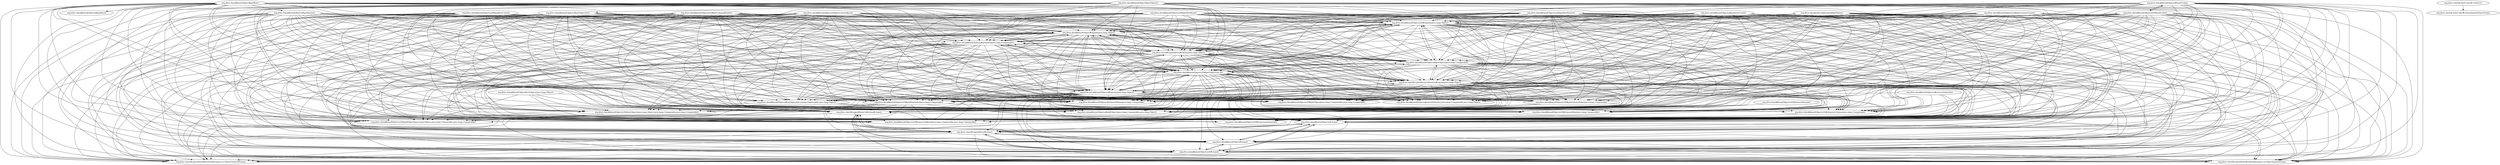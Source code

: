 digraph G {
  "org.jfree.data$KeyedObjects2D#equals(java.lang.Object)" -> "org.jfree.data$KeyedObjects#removeValue(java.lang.Comparable)";
  "org.jfree.data$KeyedObjects2D#equals(java.lang.Object)" -> "org.jfree.data$KeyedObject#equals(java.lang.Object)";
  "org.jfree.data$KeyedObjects2D#equals(java.lang.Object)" -> "org.jfree.data$KeyedObjects2D#getColumnIndex(java.lang.Comparable)";
  "org.jfree.data$KeyedObjects2D#equals(java.lang.Object)" -> "org.jfree.data$KeyedObjects#getIndex(java.lang.Comparable)";
  "org.jfree.data$KeyedObjects2D#equals(java.lang.Object)" -> "org.jfree.data$KeyedObjects#clone()";
  "org.jfree.data$KeyedObjects2D#equals(java.lang.Object)" -> "org.jfree.data$KeyedObjects2D#removeRow(java.lang.Comparable)";
  "org.jfree.data$KeyedObjects2D#equals(java.lang.Object)" -> "org.jfree.data$KeyedObjects2D#getRowIndex(java.lang.Comparable)";
  "org.jfree.data$KeyedObjects2D#equals(java.lang.Object)" -> "org.jfree.chart$LegendItem#equals(java.lang.Object)";
  "org.jfree.data$KeyedObjects2D#equals(java.lang.Object)" -> "org.jfree.data$KeyedObjects#addObject(java.lang.Comparable,java.lang.Object)";
  "org.jfree.data$KeyedObjects2D#equals(java.lang.Object)" -> "org.jfree.data$KeyedObjects2D#addObject(java.lang.Object,java.lang.Comparable,java.lang.Comparable)";
  "org.jfree.data$KeyedObjects2D#equals(java.lang.Object)" -> "org.jfree.chart$LegendItem#clone()";
  "org.jfree.data$KeyedObjects2D#equals(java.lang.Object)" -> "org.jfree.chart$LegendItem#writeObject(java.io.ObjectOutputStream)";
  "org.jfree.data$KeyedObjects2D#equals(java.lang.Object)" -> "org.jfree.data$KeyedObjects#getObject(java.lang.Comparable)";
  "org.jfree.data$KeyedObjects2D#equals(java.lang.Object)" -> "org.jfree.data$KeyedObjects2D#removeColumn(java.lang.Comparable)";
  "org.jfree.data$KeyedObjects2D#equals(java.lang.Object)" -> "org.jfree.data$KeyedObjects2D#getObject(java.lang.Comparable,java.lang.Comparable)";
  "org.jfree.data$KeyedObjects2D#equals(java.lang.Object)" -> "org.jfree.data$KeyedObjects2D#removeColumn(int)";
  "org.jfree.data$KeyedObjects2D#equals(java.lang.Object)" -> "org.jfree.data$KeyedObjects2D#getObject(int,int)";
  "org.jfree.data$KeyedObjects2D#equals(java.lang.Object)" -> "org.jfree.data$KeyedObjects2D#clone()";
  "org.jfree.data$KeyedObjects2D#equals(java.lang.Object)" -> "org.jfree.chart$LegendItemCollection#equals(java.lang.Object)";
  "org.jfree.data$KeyedObjects2D#equals(java.lang.Object)" -> "org.jfree.chart$LegendItem#readObject(java.io.ObjectInputStream)";
  "org.jfree.data$KeyedObjects2D#equals(java.lang.Object)" -> "org.jfree.data$KeyedObjects2D#removeObject(java.lang.Comparable,java.lang.Comparable)";
  "org.jfree.data$KeyedObjects2D#equals(java.lang.Object)" -> "org.jfree.data$KeyedObjects#equals(java.lang.Object)";
  "org.jfree.data$KeyedObjects2D#equals(java.lang.Object)" -> "org.jfree.data$KeyedObjects#insertValue(int,java.lang.Comparable,java.lang.Object)";
  "org.jfree.data$KeyedObjects2D#equals(java.lang.Object)" -> "org.jfree.data$KeyedObject#clone()";
  "org.jfree.data$KeyedObjects2D#equals(java.lang.Object)" -> "org.jfree.data$KeyedObjects#setObject(java.lang.Comparable,java.lang.Object)";
  "org.jfree.data$KeyedObjects2D#equals(java.lang.Object)" -> "org.jfree.chart$LegendItemCollection#clone()";
  "org.jfree.data$KeyedObjects2D#equals(java.lang.Object)" -> "org.jfree.data$KeyedObjects2D#setObject(java.lang.Object,java.lang.Comparable,java.lang.Comparable)";
  "org.jfree.data$KeyedObject#equals(java.lang.Object)" -> "org.jfree.data$KeyedObjects#removeValue(java.lang.Comparable)";
  "org.jfree.data$KeyedObject#equals(java.lang.Object)" -> "org.jfree.data$KeyedObjects2D#equals(java.lang.Object)";
  "org.jfree.data$KeyedObject#equals(java.lang.Object)" -> "org.jfree.data$KeyedObjects2D#getColumnIndex(java.lang.Comparable)";
  "org.jfree.data$KeyedObject#equals(java.lang.Object)" -> "org.jfree.data$KeyedObjects#getIndex(java.lang.Comparable)";
  "org.jfree.data$KeyedObject#equals(java.lang.Object)" -> "org.jfree.data$KeyedObjects#clone()";
  "org.jfree.data$KeyedObject#equals(java.lang.Object)" -> "org.jfree.data$KeyedObjects2D#removeRow(java.lang.Comparable)";
  "org.jfree.data$KeyedObject#equals(java.lang.Object)" -> "org.jfree.data$KeyedObjects2D#getRowIndex(java.lang.Comparable)";
  "org.jfree.data$KeyedObject#equals(java.lang.Object)" -> "org.jfree.chart$LegendItem#equals(java.lang.Object)";
  "org.jfree.data$KeyedObject#equals(java.lang.Object)" -> "org.jfree.data$KeyedObjects#addObject(java.lang.Comparable,java.lang.Object)";
  "org.jfree.data$KeyedObject#equals(java.lang.Object)" -> "org.jfree.data$KeyedObjects2D#addObject(java.lang.Object,java.lang.Comparable,java.lang.Comparable)";
  "org.jfree.data$KeyedObject#equals(java.lang.Object)" -> "org.jfree.chart$LegendItem#clone()";
  "org.jfree.data$KeyedObject#equals(java.lang.Object)" -> "org.jfree.chart$LegendItem#writeObject(java.io.ObjectOutputStream)";
  "org.jfree.data$KeyedObject#equals(java.lang.Object)" -> "org.jfree.data$KeyedObjects#getObject(java.lang.Comparable)";
  "org.jfree.data$KeyedObject#equals(java.lang.Object)" -> "org.jfree.data$KeyedObjects2D#removeColumn(java.lang.Comparable)";
  "org.jfree.data$KeyedObject#equals(java.lang.Object)" -> "org.jfree.data$KeyedObjects2D#getObject(java.lang.Comparable,java.lang.Comparable)";
  "org.jfree.data$KeyedObject#equals(java.lang.Object)" -> "org.jfree.data$KeyedObjects2D#removeColumn(int)";
  "org.jfree.data$KeyedObject#equals(java.lang.Object)" -> "org.jfree.data$KeyedObjects2D#getObject(int,int)";
  "org.jfree.data$KeyedObject#equals(java.lang.Object)" -> "org.jfree.data$KeyedObjects2D#clone()";
  "org.jfree.data$KeyedObject#equals(java.lang.Object)" -> "org.jfree.chart$LegendItemCollection#equals(java.lang.Object)";
  "org.jfree.data$KeyedObject#equals(java.lang.Object)" -> "org.jfree.chart$LegendItem#readObject(java.io.ObjectInputStream)";
  "org.jfree.data$KeyedObject#equals(java.lang.Object)" -> "org.jfree.data$KeyedObjects2D#removeObject(java.lang.Comparable,java.lang.Comparable)";
  "org.jfree.data$KeyedObject#equals(java.lang.Object)" -> "org.jfree.data$KeyedObjects#equals(java.lang.Object)";
  "org.jfree.data$KeyedObject#equals(java.lang.Object)" -> "org.jfree.data$KeyedObjects#insertValue(int,java.lang.Comparable,java.lang.Object)";
  "org.jfree.data$KeyedObject#equals(java.lang.Object)" -> "org.jfree.data$KeyedObject#clone()";
  "org.jfree.data$KeyedObject#equals(java.lang.Object)" -> "org.jfree.data$KeyedObjects#setObject(java.lang.Comparable,java.lang.Object)";
  "org.jfree.data$KeyedObject#equals(java.lang.Object)" -> "org.jfree.chart$LegendItemCollection#clone()";
  "org.jfree.data$KeyedObject#equals(java.lang.Object)" -> "org.jfree.data$KeyedObjects2D#setObject(java.lang.Object,java.lang.Comparable,java.lang.Comparable)";
  "org.jfree.data$KeyedObjects#hashCode()" -> "org.jfree.data$KeyedObjects#removeValue(java.lang.Comparable)";
  "org.jfree.data$KeyedObjects#hashCode()" -> "org.jfree.data$KeyedObjects2D#equals(java.lang.Object)";
  "org.jfree.data$KeyedObjects#hashCode()" -> "org.jfree.data$KeyedObject#equals(java.lang.Object)";
  "org.jfree.data$KeyedObjects#hashCode()" -> "org.jfree.data$KeyedObjects2D#getColumnIndex(java.lang.Comparable)";
  "org.jfree.data$KeyedObjects#hashCode()" -> "org.jfree.data$KeyedObjects#getIndex(java.lang.Comparable)";
  "org.jfree.data$KeyedObjects#hashCode()" -> "org.jfree.data$KeyedObjects#clone()";
  "org.jfree.data$KeyedObjects#hashCode()" -> "org.jfree.data$KeyedObjects2D#removeRow(java.lang.Comparable)";
  "org.jfree.data$KeyedObjects#hashCode()" -> "org.jfree.data$KeyedObjects2D#getRowIndex(java.lang.Comparable)";
  "org.jfree.data$KeyedObjects#hashCode()" -> "org.jfree.chart$LegendItem#equals(java.lang.Object)";
  "org.jfree.data$KeyedObjects#hashCode()" -> "org.jfree.data$KeyedObjects2D#hashCode()";
  "org.jfree.data$KeyedObjects#hashCode()" -> "org.jfree.data$KeyedObjects#addObject(java.lang.Comparable,java.lang.Object)";
  "org.jfree.data$KeyedObjects#hashCode()" -> "org.jfree.data$KeyedObjects2D#addObject(java.lang.Object,java.lang.Comparable,java.lang.Comparable)";
  "org.jfree.data$KeyedObjects#hashCode()" -> "org.jfree.chart$LegendItem#clone()";
  "org.jfree.data$KeyedObjects#hashCode()" -> "org.jfree.chart$LegendItem#writeObject(java.io.ObjectOutputStream)";
  "org.jfree.data$KeyedObjects#hashCode()" -> "org.jfree.data$KeyedObjects#getObject(java.lang.Comparable)";
  "org.jfree.data$KeyedObjects#hashCode()" -> "org.jfree.data$KeyedObjects2D#removeColumn(java.lang.Comparable)";
  "org.jfree.data$KeyedObjects#hashCode()" -> "org.jfree.data$KeyedObjects2D#getObject(java.lang.Comparable,java.lang.Comparable)";
  "org.jfree.data$KeyedObjects#hashCode()" -> "org.jfree.data$KeyedObjects2D#removeColumn(int)";
  "org.jfree.data$KeyedObjects#hashCode()" -> "org.jfree.data$KeyedObjects2D#getObject(int,int)";
  "org.jfree.data$KeyedObjects#hashCode()" -> "org.jfree.data$KeyedObjects2D#clone()";
  "org.jfree.data$KeyedObjects#hashCode()" -> "org.jfree.chart$LegendItemCollection#equals(java.lang.Object)";
  "org.jfree.data$KeyedObjects#hashCode()" -> "org.jfree.chart$LegendItem#readObject(java.io.ObjectInputStream)";
  "org.jfree.data$KeyedObjects#hashCode()" -> "org.jfree.data$KeyedObjects2D#removeObject(java.lang.Comparable,java.lang.Comparable)";
  "org.jfree.data$KeyedObjects#hashCode()" -> "org.jfree.data$KeyedObjects#equals(java.lang.Object)";
  "org.jfree.data$KeyedObjects#hashCode()" -> "org.jfree.data$KeyedObjects#insertValue(int,java.lang.Comparable,java.lang.Object)";
  "org.jfree.data$KeyedObjects#hashCode()" -> "org.jfree.data$KeyedObject#clone()";
  "org.jfree.data$KeyedObjects#hashCode()" -> "org.jfree.data$KeyedObjects#setObject(java.lang.Comparable,java.lang.Object)";
  "org.jfree.data$KeyedObjects#hashCode()" -> "org.jfree.chart$LegendItemCollection#clone()";
  "org.jfree.data$KeyedObjects#hashCode()" -> "org.jfree.data$KeyedObjects2D#setObject(java.lang.Object,java.lang.Comparable,java.lang.Comparable)";
  "org.jfree.data$KeyedObjects#getIndex(java.lang.Comparable)" -> "org.jfree.data$KeyedObjects#removeValue(java.lang.Comparable)";
  "org.jfree.data$KeyedObjects#getIndex(java.lang.Comparable)" -> "org.jfree.data$KeyedObjects2D#equals(java.lang.Object)";
  "org.jfree.data$KeyedObjects#getIndex(java.lang.Comparable)" -> "org.jfree.data$KeyedObject#equals(java.lang.Object)";
  "org.jfree.data$KeyedObjects#getIndex(java.lang.Comparable)" -> "org.jfree.data$KeyedObjects2D#getColumnIndex(java.lang.Comparable)";
  "org.jfree.data$KeyedObjects#getIndex(java.lang.Comparable)" -> "org.jfree.data$KeyedObjects#clone()";
  "org.jfree.data$KeyedObjects#getIndex(java.lang.Comparable)" -> "org.jfree.data$KeyedObjects2D#removeRow(java.lang.Comparable)";
  "org.jfree.data$KeyedObjects#getIndex(java.lang.Comparable)" -> "org.jfree.data$KeyedObjects2D#getRowIndex(java.lang.Comparable)";
  "org.jfree.data$KeyedObjects#getIndex(java.lang.Comparable)" -> "org.jfree.chart$LegendItem#equals(java.lang.Object)";
  "org.jfree.data$KeyedObjects#getIndex(java.lang.Comparable)" -> "org.jfree.data$KeyedObjects#addObject(java.lang.Comparable,java.lang.Object)";
  "org.jfree.data$KeyedObjects#getIndex(java.lang.Comparable)" -> "org.jfree.data$KeyedObjects2D#addObject(java.lang.Object,java.lang.Comparable,java.lang.Comparable)";
  "org.jfree.data$KeyedObjects#getIndex(java.lang.Comparable)" -> "org.jfree.chart$LegendItem#clone()";
  "org.jfree.data$KeyedObjects#getIndex(java.lang.Comparable)" -> "org.jfree.chart$LegendItem#writeObject(java.io.ObjectOutputStream)";
  "org.jfree.data$KeyedObjects#getIndex(java.lang.Comparable)" -> "org.jfree.data$KeyedObjects#getObject(java.lang.Comparable)";
  "org.jfree.data$KeyedObjects#getIndex(java.lang.Comparable)" -> "org.jfree.data$KeyedObjects2D#removeColumn(java.lang.Comparable)";
  "org.jfree.data$KeyedObjects#getIndex(java.lang.Comparable)" -> "org.jfree.data$KeyedObjects2D#getObject(java.lang.Comparable,java.lang.Comparable)";
  "org.jfree.data$KeyedObjects#getIndex(java.lang.Comparable)" -> "org.jfree.data$KeyedObjects2D#removeColumn(int)";
  "org.jfree.data$KeyedObjects#getIndex(java.lang.Comparable)" -> "org.jfree.data$KeyedObjects2D#getObject(int,int)";
  "org.jfree.data$KeyedObjects#getIndex(java.lang.Comparable)" -> "org.jfree.data$KeyedObjects2D#clone()";
  "org.jfree.data$KeyedObjects#getIndex(java.lang.Comparable)" -> "org.jfree.chart$LegendItemCollection#equals(java.lang.Object)";
  "org.jfree.data$KeyedObjects#getIndex(java.lang.Comparable)" -> "org.jfree.chart$LegendItem#readObject(java.io.ObjectInputStream)";
  "org.jfree.data$KeyedObjects#getIndex(java.lang.Comparable)" -> "org.jfree.data$KeyedObjects2D#removeObject(java.lang.Comparable,java.lang.Comparable)";
  "org.jfree.data$KeyedObjects#getIndex(java.lang.Comparable)" -> "org.jfree.data$KeyedObjects#equals(java.lang.Object)";
  "org.jfree.data$KeyedObjects#getIndex(java.lang.Comparable)" -> "org.jfree.data$KeyedObjects#insertValue(int,java.lang.Comparable,java.lang.Object)";
  "org.jfree.data$KeyedObjects#getIndex(java.lang.Comparable)" -> "org.jfree.data$KeyedObject#clone()";
  "org.jfree.data$KeyedObjects#getIndex(java.lang.Comparable)" -> "org.jfree.data$KeyedObjects#setObject(java.lang.Comparable,java.lang.Object)";
  "org.jfree.data$KeyedObjects#getIndex(java.lang.Comparable)" -> "org.jfree.chart$LegendItemCollection#clone()";
  "org.jfree.data$KeyedObjects#getIndex(java.lang.Comparable)" -> "org.jfree.data$KeyedObjects2D#setObject(java.lang.Object,java.lang.Comparable,java.lang.Comparable)";
  "org.jfree.data$KeyedObjects2D#getRowCount()" -> "org.jfree.data$KeyedObjects#removeValue(java.lang.Comparable)";
  "org.jfree.data$KeyedObjects2D#getRowCount()" -> "org.jfree.data$KeyedObjects2D#equals(java.lang.Object)";
  "org.jfree.data$KeyedObjects2D#getRowCount()" -> "org.jfree.data$KeyedObject#equals(java.lang.Object)";
  "org.jfree.data$KeyedObjects2D#getRowCount()" -> "org.jfree.data$KeyedObjects2D#getColumnIndex(java.lang.Comparable)";
  "org.jfree.data$KeyedObjects2D#getRowCount()" -> "org.jfree.data$KeyedObjects#getIndex(java.lang.Comparable)";
  "org.jfree.data$KeyedObjects2D#getRowCount()" -> "org.jfree.data$KeyedObjects#clone()";
  "org.jfree.data$KeyedObjects2D#getRowCount()" -> "org.jfree.data$KeyedObjects2D#removeRow(java.lang.Comparable)";
  "org.jfree.data$KeyedObjects2D#getRowCount()" -> "org.jfree.data$KeyedObjects2D#getRowIndex(java.lang.Comparable)";
  "org.jfree.data$KeyedObjects2D#getRowCount()" -> "org.jfree.chart$LegendItem#equals(java.lang.Object)";
  "org.jfree.data$KeyedObjects2D#getRowCount()" -> "org.jfree.data$KeyedObjects#addObject(java.lang.Comparable,java.lang.Object)";
  "org.jfree.data$KeyedObjects2D#getRowCount()" -> "org.jfree.data$KeyedObjects2D#addObject(java.lang.Object,java.lang.Comparable,java.lang.Comparable)";
  "org.jfree.data$KeyedObjects2D#getRowCount()" -> "org.jfree.chart$LegendItem#clone()";
  "org.jfree.data$KeyedObjects2D#getRowCount()" -> "org.jfree.chart$LegendItem#writeObject(java.io.ObjectOutputStream)";
  "org.jfree.data$KeyedObjects2D#getRowCount()" -> "org.jfree.data$KeyedObjects#getObject(java.lang.Comparable)";
  "org.jfree.data$KeyedObjects2D#getRowCount()" -> "org.jfree.data$KeyedObjects2D#removeColumn(java.lang.Comparable)";
  "org.jfree.data$KeyedObjects2D#getRowCount()" -> "org.jfree.data$KeyedObjects2D#getObject(java.lang.Comparable,java.lang.Comparable)";
  "org.jfree.data$KeyedObjects2D#getRowCount()" -> "org.jfree.data$KeyedObjects2D#removeColumn(int)";
  "org.jfree.data$KeyedObjects2D#getRowCount()" -> "org.jfree.data$KeyedObjects2D#getObject(int,int)";
  "org.jfree.data$KeyedObjects2D#getRowCount()" -> "org.jfree.data$KeyedObjects2D#clone()";
  "org.jfree.data$KeyedObjects2D#getRowCount()" -> "org.jfree.chart$LegendItemCollection#equals(java.lang.Object)";
  "org.jfree.data$KeyedObjects2D#getRowCount()" -> "org.jfree.chart$LegendItem#readObject(java.io.ObjectInputStream)";
  "org.jfree.data$KeyedObjects2D#getRowCount()" -> "org.jfree.data$KeyedObjects2D#removeObject(java.lang.Comparable,java.lang.Comparable)";
  "org.jfree.data$KeyedObjects2D#getRowCount()" -> "org.jfree.data$KeyedObjects#equals(java.lang.Object)";
  "org.jfree.data$KeyedObjects2D#getRowCount()" -> "org.jfree.data$KeyedObjects#insertValue(int,java.lang.Comparable,java.lang.Object)";
  "org.jfree.data$KeyedObjects2D#getRowCount()" -> "org.jfree.data$KeyedObject#clone()";
  "org.jfree.data$KeyedObjects2D#getRowCount()" -> "org.jfree.data$KeyedObjects#setObject(java.lang.Comparable,java.lang.Object)";
  "org.jfree.data$KeyedObjects2D#getRowCount()" -> "org.jfree.chart$LegendItemCollection#clone()";
  "org.jfree.data$KeyedObjects2D#getRowCount()" -> "org.jfree.data$KeyedObjects2D#setObject(java.lang.Object,java.lang.Comparable,java.lang.Comparable)";
  "org.jfree.chart$LegendItem#equals(java.lang.Object)" -> "org.jfree.data$KeyedObjects#removeValue(java.lang.Comparable)";
  "org.jfree.chart$LegendItem#equals(java.lang.Object)" -> "org.jfree.data$KeyedObjects2D#equals(java.lang.Object)";
  "org.jfree.chart$LegendItem#equals(java.lang.Object)" -> "org.jfree.data$KeyedObject#equals(java.lang.Object)";
  "org.jfree.chart$LegendItem#equals(java.lang.Object)" -> "org.jfree.data$KeyedObjects2D#getColumnIndex(java.lang.Comparable)";
  "org.jfree.chart$LegendItem#equals(java.lang.Object)" -> "org.jfree.data$KeyedObjects#getIndex(java.lang.Comparable)";
  "org.jfree.chart$LegendItem#equals(java.lang.Object)" -> "org.jfree.data$KeyedObjects#clone()";
  "org.jfree.chart$LegendItem#equals(java.lang.Object)" -> "org.jfree.data$KeyedObjects2D#removeRow(java.lang.Comparable)";
  "org.jfree.chart$LegendItem#equals(java.lang.Object)" -> "org.jfree.data$KeyedObjects2D#getRowIndex(java.lang.Comparable)";
  "org.jfree.chart$LegendItem#equals(java.lang.Object)" -> "org.jfree.data$KeyedObjects#addObject(java.lang.Comparable,java.lang.Object)";
  "org.jfree.chart$LegendItem#equals(java.lang.Object)" -> "org.jfree.data$KeyedObjects2D#addObject(java.lang.Object,java.lang.Comparable,java.lang.Comparable)";
  "org.jfree.chart$LegendItem#equals(java.lang.Object)" -> "org.jfree.chart$LegendItem#clone()";
  "org.jfree.chart$LegendItem#equals(java.lang.Object)" -> "org.jfree.chart$LegendItem#writeObject(java.io.ObjectOutputStream)";
  "org.jfree.chart$LegendItem#equals(java.lang.Object)" -> "org.jfree.data$KeyedObjects#getObject(java.lang.Comparable)";
  "org.jfree.chart$LegendItem#equals(java.lang.Object)" -> "org.jfree.data$KeyedObjects2D#removeColumn(java.lang.Comparable)";
  "org.jfree.chart$LegendItem#equals(java.lang.Object)" -> "org.jfree.data$KeyedObjects2D#getObject(java.lang.Comparable,java.lang.Comparable)";
  "org.jfree.chart$LegendItem#equals(java.lang.Object)" -> "org.jfree.data$KeyedObjects2D#removeColumn(int)";
  "org.jfree.chart$LegendItem#equals(java.lang.Object)" -> "org.jfree.data$KeyedObjects2D#getObject(int,int)";
  "org.jfree.chart$LegendItem#equals(java.lang.Object)" -> "org.jfree.data$KeyedObjects2D#clone()";
  "org.jfree.chart$LegendItem#equals(java.lang.Object)" -> "org.jfree.chart$LegendItemCollection#equals(java.lang.Object)";
  "org.jfree.chart$LegendItem#equals(java.lang.Object)" -> "org.jfree.chart$LegendItem#readObject(java.io.ObjectInputStream)";
  "org.jfree.chart$LegendItem#equals(java.lang.Object)" -> "org.jfree.data$KeyedObjects2D#removeObject(java.lang.Comparable,java.lang.Comparable)";
  "org.jfree.chart$LegendItem#equals(java.lang.Object)" -> "org.jfree.data$KeyedObjects#equals(java.lang.Object)";
  "org.jfree.chart$LegendItem#equals(java.lang.Object)" -> "org.jfree.data$KeyedObjects#insertValue(int,java.lang.Comparable,java.lang.Object)";
  "org.jfree.chart$LegendItem#equals(java.lang.Object)" -> "org.jfree.data$KeyedObject#clone()";
  "org.jfree.chart$LegendItem#equals(java.lang.Object)" -> "org.jfree.data$KeyedObjects#setObject(java.lang.Comparable,java.lang.Object)";
  "org.jfree.chart$LegendItem#equals(java.lang.Object)" -> "org.jfree.chart$LegendItemCollection#clone()";
  "org.jfree.chart$LegendItem#equals(java.lang.Object)" -> "org.jfree.data$KeyedObjects2D#setObject(java.lang.Object,java.lang.Comparable,java.lang.Comparable)";
  "org.jfree.data$KeyedObjects2D#hashCode()" -> "org.jfree.data$KeyedObjects#removeValue(java.lang.Comparable)";
  "org.jfree.data$KeyedObjects2D#hashCode()" -> "org.jfree.data$KeyedObjects2D#equals(java.lang.Object)";
  "org.jfree.data$KeyedObjects2D#hashCode()" -> "org.jfree.data$KeyedObject#equals(java.lang.Object)";
  "org.jfree.data$KeyedObjects2D#hashCode()" -> "org.jfree.data$KeyedObjects2D#getColumnIndex(java.lang.Comparable)";
  "org.jfree.data$KeyedObjects2D#hashCode()" -> "org.jfree.data$KeyedObjects#hashCode()";
  "org.jfree.data$KeyedObjects2D#hashCode()" -> "org.jfree.data$KeyedObjects#getIndex(java.lang.Comparable)";
  "org.jfree.data$KeyedObjects2D#hashCode()" -> "org.jfree.data$KeyedObjects#clone()";
  "org.jfree.data$KeyedObjects2D#hashCode()" -> "org.jfree.data$KeyedObjects2D#removeRow(java.lang.Comparable)";
  "org.jfree.data$KeyedObjects2D#hashCode()" -> "org.jfree.data$KeyedObjects2D#getRowIndex(java.lang.Comparable)";
  "org.jfree.data$KeyedObjects2D#hashCode()" -> "org.jfree.chart$LegendItem#equals(java.lang.Object)";
  "org.jfree.data$KeyedObjects2D#hashCode()" -> "org.jfree.data$KeyedObjects#addObject(java.lang.Comparable,java.lang.Object)";
  "org.jfree.data$KeyedObjects2D#hashCode()" -> "org.jfree.data$KeyedObjects2D#addObject(java.lang.Object,java.lang.Comparable,java.lang.Comparable)";
  "org.jfree.data$KeyedObjects2D#hashCode()" -> "org.jfree.chart$LegendItem#clone()";
  "org.jfree.data$KeyedObjects2D#hashCode()" -> "org.jfree.chart$LegendItem#writeObject(java.io.ObjectOutputStream)";
  "org.jfree.data$KeyedObjects2D#hashCode()" -> "org.jfree.data$KeyedObjects#getObject(java.lang.Comparable)";
  "org.jfree.data$KeyedObjects2D#hashCode()" -> "org.jfree.data$KeyedObjects2D#removeColumn(java.lang.Comparable)";
  "org.jfree.data$KeyedObjects2D#hashCode()" -> "org.jfree.data$KeyedObjects2D#getObject(java.lang.Comparable,java.lang.Comparable)";
  "org.jfree.data$KeyedObjects2D#hashCode()" -> "org.jfree.data$KeyedObjects2D#removeColumn(int)";
  "org.jfree.data$KeyedObjects2D#hashCode()" -> "org.jfree.data$KeyedObjects2D#getObject(int,int)";
  "org.jfree.data$KeyedObjects2D#hashCode()" -> "org.jfree.data$KeyedObjects2D#clone()";
  "org.jfree.data$KeyedObjects2D#hashCode()" -> "org.jfree.chart$LegendItemCollection#equals(java.lang.Object)";
  "org.jfree.data$KeyedObjects2D#hashCode()" -> "org.jfree.chart$LegendItem#readObject(java.io.ObjectInputStream)";
  "org.jfree.data$KeyedObjects2D#hashCode()" -> "org.jfree.data$KeyedObjects2D#removeObject(java.lang.Comparable,java.lang.Comparable)";
  "org.jfree.data$KeyedObjects2D#hashCode()" -> "org.jfree.data$KeyedObjects#equals(java.lang.Object)";
  "org.jfree.data$KeyedObjects2D#hashCode()" -> "org.jfree.data$KeyedObjects#insertValue(int,java.lang.Comparable,java.lang.Object)";
  "org.jfree.data$KeyedObjects2D#hashCode()" -> "org.jfree.data$KeyedObject#clone()";
  "org.jfree.data$KeyedObjects2D#hashCode()" -> "org.jfree.data$KeyedObjects#setObject(java.lang.Comparable,java.lang.Object)";
  "org.jfree.data$KeyedObjects2D#hashCode()" -> "org.jfree.chart$LegendItemCollection#clone()";
  "org.jfree.data$KeyedObjects2D#hashCode()" -> "org.jfree.data$KeyedObjects2D#setObject(java.lang.Object,java.lang.Comparable,java.lang.Comparable)";
  "org.jfree.data$KeyedObjects2D#getColumnKeys()" -> "org.jfree.data$KeyedObjects#removeValue(java.lang.Comparable)";
  "org.jfree.data$KeyedObjects2D#getColumnKeys()" -> "org.jfree.data$KeyedObjects2D#equals(java.lang.Object)";
  "org.jfree.data$KeyedObjects2D#getColumnKeys()" -> "org.jfree.data$KeyedObject#equals(java.lang.Object)";
  "org.jfree.data$KeyedObjects2D#getColumnKeys()" -> "org.jfree.data$KeyedObjects2D#getColumnIndex(java.lang.Comparable)";
  "org.jfree.data$KeyedObjects2D#getColumnKeys()" -> "org.jfree.data$KeyedObjects#getIndex(java.lang.Comparable)";
  "org.jfree.data$KeyedObjects2D#getColumnKeys()" -> "org.jfree.data$KeyedObjects#clone()";
  "org.jfree.data$KeyedObjects2D#getColumnKeys()" -> "org.jfree.data$KeyedObjects2D#removeRow(java.lang.Comparable)";
  "org.jfree.data$KeyedObjects2D#getColumnKeys()" -> "org.jfree.data$KeyedObjects2D#getRowIndex(java.lang.Comparable)";
  "org.jfree.data$KeyedObjects2D#getColumnKeys()" -> "org.jfree.chart$LegendItem#equals(java.lang.Object)";
  "org.jfree.data$KeyedObjects2D#getColumnKeys()" -> "org.jfree.data$KeyedObjects#addObject(java.lang.Comparable,java.lang.Object)";
  "org.jfree.data$KeyedObjects2D#getColumnKeys()" -> "org.jfree.data$KeyedObjects2D#addObject(java.lang.Object,java.lang.Comparable,java.lang.Comparable)";
  "org.jfree.data$KeyedObjects2D#getColumnKeys()" -> "org.jfree.chart$LegendItem#clone()";
  "org.jfree.data$KeyedObjects2D#getColumnKeys()" -> "org.jfree.chart$LegendItem#writeObject(java.io.ObjectOutputStream)";
  "org.jfree.data$KeyedObjects2D#getColumnKeys()" -> "org.jfree.data$KeyedObjects#getObject(java.lang.Comparable)";
  "org.jfree.data$KeyedObjects2D#getColumnKeys()" -> "org.jfree.data$KeyedObjects2D#removeColumn(java.lang.Comparable)";
  "org.jfree.data$KeyedObjects2D#getColumnKeys()" -> "org.jfree.data$KeyedObjects2D#getObject(java.lang.Comparable,java.lang.Comparable)";
  "org.jfree.data$KeyedObjects2D#getColumnKeys()" -> "org.jfree.data$KeyedObjects2D#removeColumn(int)";
  "org.jfree.data$KeyedObjects2D#getColumnKeys()" -> "org.jfree.data$KeyedObjects2D#getObject(int,int)";
  "org.jfree.data$KeyedObjects2D#getColumnKeys()" -> "org.jfree.data$KeyedObjects2D#clone()";
  "org.jfree.data$KeyedObjects2D#getColumnKeys()" -> "org.jfree.chart$LegendItemCollection#equals(java.lang.Object)";
  "org.jfree.data$KeyedObjects2D#getColumnKeys()" -> "org.jfree.chart$LegendItem#readObject(java.io.ObjectInputStream)";
  "org.jfree.data$KeyedObjects2D#getColumnKeys()" -> "org.jfree.data$KeyedObjects2D#removeObject(java.lang.Comparable,java.lang.Comparable)";
  "org.jfree.data$KeyedObjects2D#getColumnKeys()" -> "org.jfree.data$KeyedObjects#equals(java.lang.Object)";
  "org.jfree.data$KeyedObjects2D#getColumnKeys()" -> "org.jfree.data$KeyedObjects#insertValue(int,java.lang.Comparable,java.lang.Object)";
  "org.jfree.data$KeyedObjects2D#getColumnKeys()" -> "org.jfree.data$KeyedObject#clone()";
  "org.jfree.data$KeyedObjects2D#getColumnKeys()" -> "org.jfree.data$KeyedObjects#setObject(java.lang.Comparable,java.lang.Object)";
  "org.jfree.data$KeyedObjects2D#getColumnKeys()" -> "org.jfree.chart$LegendItemCollection#clone()";
  "org.jfree.data$KeyedObjects2D#getColumnKeys()" -> "org.jfree.data$KeyedObjects2D#setObject(java.lang.Object,java.lang.Comparable,java.lang.Comparable)";
  "org.jfree.data$KeyedObject#getKey()" -> "org.jfree.data$KeyedObjects#removeValue(java.lang.Comparable)";
  "org.jfree.data$KeyedObject#getKey()" -> "org.jfree.data$KeyedObjects2D#equals(java.lang.Object)";
  "org.jfree.data$KeyedObject#getKey()" -> "org.jfree.data$KeyedObject#equals(java.lang.Object)";
  "org.jfree.data$KeyedObject#getKey()" -> "org.jfree.data$KeyedObjects2D#getColumnIndex(java.lang.Comparable)";
  "org.jfree.data$KeyedObject#getKey()" -> "org.jfree.data$KeyedObjects#getIndex(java.lang.Comparable)";
  "org.jfree.data$KeyedObject#getKey()" -> "org.jfree.data$KeyedObjects#clone()";
  "org.jfree.data$KeyedObject#getKey()" -> "org.jfree.data$KeyedObjects2D#removeRow(java.lang.Comparable)";
  "org.jfree.data$KeyedObject#getKey()" -> "org.jfree.data$KeyedObjects2D#getRowIndex(java.lang.Comparable)";
  "org.jfree.data$KeyedObject#getKey()" -> "org.jfree.chart$LegendItem#equals(java.lang.Object)";
  "org.jfree.data$KeyedObject#getKey()" -> "org.jfree.data$KeyedObjects#addObject(java.lang.Comparable,java.lang.Object)";
  "org.jfree.data$KeyedObject#getKey()" -> "org.jfree.data$KeyedObjects2D#addObject(java.lang.Object,java.lang.Comparable,java.lang.Comparable)";
  "org.jfree.data$KeyedObject#getKey()" -> "org.jfree.chart$LegendItem#clone()";
  "org.jfree.data$KeyedObject#getKey()" -> "org.jfree.chart$LegendItem#writeObject(java.io.ObjectOutputStream)";
  "org.jfree.data$KeyedObject#getKey()" -> "org.jfree.data$KeyedObjects#getObject(java.lang.Comparable)";
  "org.jfree.data$KeyedObject#getKey()" -> "org.jfree.data$KeyedObjects2D#removeColumn(java.lang.Comparable)";
  "org.jfree.data$KeyedObject#getKey()" -> "org.jfree.data$KeyedObjects2D#getObject(java.lang.Comparable,java.lang.Comparable)";
  "org.jfree.data$KeyedObject#getKey()" -> "org.jfree.data$KeyedObjects2D#removeColumn(int)";
  "org.jfree.data$KeyedObject#getKey()" -> "org.jfree.data$KeyedObjects2D#getObject(int,int)";
  "org.jfree.data$KeyedObject#getKey()" -> "org.jfree.data$KeyedObjects2D#clone()";
  "org.jfree.data$KeyedObject#getKey()" -> "org.jfree.data$KeyedObjects#getKey(int)";
  "org.jfree.data$KeyedObject#getKey()" -> "org.jfree.chart$LegendItemCollection#equals(java.lang.Object)";
  "org.jfree.data$KeyedObject#getKey()" -> "org.jfree.chart$LegendItem#readObject(java.io.ObjectInputStream)";
  "org.jfree.data$KeyedObject#getKey()" -> "org.jfree.data$KeyedObjects2D#removeObject(java.lang.Comparable,java.lang.Comparable)";
  "org.jfree.data$KeyedObject#getKey()" -> "org.jfree.data$KeyedObjects#equals(java.lang.Object)";
  "org.jfree.data$KeyedObject#getKey()" -> "org.jfree.data$KeyedObjects#insertValue(int,java.lang.Comparable,java.lang.Object)";
  "org.jfree.data$KeyedObject#getKey()" -> "org.jfree.data$KeyedObjects#getKeys()";
  "org.jfree.data$KeyedObject#getKey()" -> "org.jfree.data$KeyedObject#clone()";
  "org.jfree.data$KeyedObject#getKey()" -> "org.jfree.data$KeyedObjects#setObject(java.lang.Comparable,java.lang.Object)";
  "org.jfree.data$KeyedObject#getKey()" -> "org.jfree.chart$LegendItemCollection#clone()";
  "org.jfree.data$KeyedObject#getKey()" -> "org.jfree.data$KeyedObjects2D#setObject(java.lang.Object,java.lang.Comparable,java.lang.Comparable)";
  "org.jfree.data$KeyedObjects2D#getRowKey(int)" -> "org.jfree.data$KeyedObjects#removeValue(java.lang.Comparable)";
  "org.jfree.data$KeyedObjects2D#getRowKey(int)" -> "org.jfree.data$KeyedObjects2D#equals(java.lang.Object)";
  "org.jfree.data$KeyedObjects2D#getRowKey(int)" -> "org.jfree.data$KeyedObject#equals(java.lang.Object)";
  "org.jfree.data$KeyedObjects2D#getRowKey(int)" -> "org.jfree.data$KeyedObjects2D#getColumnIndex(java.lang.Comparable)";
  "org.jfree.data$KeyedObjects2D#getRowKey(int)" -> "org.jfree.data$KeyedObjects#getIndex(java.lang.Comparable)";
  "org.jfree.data$KeyedObjects2D#getRowKey(int)" -> "org.jfree.data$KeyedObjects#clone()";
  "org.jfree.data$KeyedObjects2D#getRowKey(int)" -> "org.jfree.data$KeyedObjects2D#removeRow(java.lang.Comparable)";
  "org.jfree.data$KeyedObjects2D#getRowKey(int)" -> "org.jfree.data$KeyedObjects2D#getRowIndex(java.lang.Comparable)";
  "org.jfree.data$KeyedObjects2D#getRowKey(int)" -> "org.jfree.chart$LegendItem#equals(java.lang.Object)";
  "org.jfree.data$KeyedObjects2D#getRowKey(int)" -> "org.jfree.data$KeyedObjects#addObject(java.lang.Comparable,java.lang.Object)";
  "org.jfree.data$KeyedObjects2D#getRowKey(int)" -> "org.jfree.data$KeyedObjects2D#addObject(java.lang.Object,java.lang.Comparable,java.lang.Comparable)";
  "org.jfree.data$KeyedObjects2D#getRowKey(int)" -> "org.jfree.chart$LegendItem#clone()";
  "org.jfree.data$KeyedObjects2D#getRowKey(int)" -> "org.jfree.chart$LegendItem#writeObject(java.io.ObjectOutputStream)";
  "org.jfree.data$KeyedObjects2D#getRowKey(int)" -> "org.jfree.data$KeyedObjects#getObject(java.lang.Comparable)";
  "org.jfree.data$KeyedObjects2D#getRowKey(int)" -> "org.jfree.data$KeyedObjects2D#removeColumn(java.lang.Comparable)";
  "org.jfree.data$KeyedObjects2D#getRowKey(int)" -> "org.jfree.data$KeyedObjects2D#getObject(java.lang.Comparable,java.lang.Comparable)";
  "org.jfree.data$KeyedObjects2D#getRowKey(int)" -> "org.jfree.data$KeyedObjects2D#removeColumn(int)";
  "org.jfree.data$KeyedObjects2D#getRowKey(int)" -> "org.jfree.data$KeyedObjects2D#getObject(int,int)";
  "org.jfree.data$KeyedObjects2D#getRowKey(int)" -> "org.jfree.data$KeyedObjects2D#clone()";
  "org.jfree.data$KeyedObjects2D#getRowKey(int)" -> "org.jfree.chart$LegendItemCollection#equals(java.lang.Object)";
  "org.jfree.data$KeyedObjects2D#getRowKey(int)" -> "org.jfree.chart$LegendItem#readObject(java.io.ObjectInputStream)";
  "org.jfree.data$KeyedObjects2D#getRowKey(int)" -> "org.jfree.data$KeyedObjects2D#removeObject(java.lang.Comparable,java.lang.Comparable)";
  "org.jfree.data$KeyedObjects2D#getRowKey(int)" -> "org.jfree.data$KeyedObjects#equals(java.lang.Object)";
  "org.jfree.data$KeyedObjects2D#getRowKey(int)" -> "org.jfree.data$KeyedObjects#insertValue(int,java.lang.Comparable,java.lang.Object)";
  "org.jfree.data$KeyedObjects2D#getRowKey(int)" -> "org.jfree.data$KeyedObject#clone()";
  "org.jfree.data$KeyedObjects2D#getRowKey(int)" -> "org.jfree.data$KeyedObjects#setObject(java.lang.Comparable,java.lang.Object)";
  "org.jfree.data$KeyedObjects2D#getRowKey(int)" -> "org.jfree.chart$LegendItemCollection#clone()";
  "org.jfree.data$KeyedObjects2D#getRowKey(int)" -> "org.jfree.data$KeyedObjects2D#setObject(java.lang.Object,java.lang.Comparable,java.lang.Comparable)";
  "org.jfree.data$KeyedObjects#getObject(java.lang.Comparable)" -> "org.jfree.data$KeyedObjects#removeValue(java.lang.Comparable)";
  "org.jfree.data$KeyedObjects#getObject(java.lang.Comparable)" -> "org.jfree.data$KeyedObjects2D#equals(java.lang.Object)";
  "org.jfree.data$KeyedObjects#getObject(java.lang.Comparable)" -> "org.jfree.data$KeyedObject#equals(java.lang.Object)";
  "org.jfree.data$KeyedObjects#getObject(java.lang.Comparable)" -> "org.jfree.data$KeyedObjects2D#getColumnIndex(java.lang.Comparable)";
  "org.jfree.data$KeyedObjects#getObject(java.lang.Comparable)" -> "org.jfree.data$KeyedObjects#getIndex(java.lang.Comparable)";
  "org.jfree.data$KeyedObjects#getObject(java.lang.Comparable)" -> "org.jfree.data$KeyedObjects#clone()";
  "org.jfree.data$KeyedObjects#getObject(java.lang.Comparable)" -> "org.jfree.data$KeyedObjects2D#removeRow(java.lang.Comparable)";
  "org.jfree.data$KeyedObjects#getObject(java.lang.Comparable)" -> "org.jfree.data$KeyedObjects2D#getRowIndex(java.lang.Comparable)";
  "org.jfree.data$KeyedObjects#getObject(java.lang.Comparable)" -> "org.jfree.chart$LegendItem#equals(java.lang.Object)";
  "org.jfree.data$KeyedObjects#getObject(java.lang.Comparable)" -> "org.jfree.data$KeyedObjects#addObject(java.lang.Comparable,java.lang.Object)";
  "org.jfree.data$KeyedObjects#getObject(java.lang.Comparable)" -> "org.jfree.data$KeyedObjects2D#addObject(java.lang.Object,java.lang.Comparable,java.lang.Comparable)";
  "org.jfree.data$KeyedObjects#getObject(java.lang.Comparable)" -> "org.jfree.chart$LegendItem#clone()";
  "org.jfree.data$KeyedObjects#getObject(java.lang.Comparable)" -> "org.jfree.chart$LegendItem#writeObject(java.io.ObjectOutputStream)";
  "org.jfree.data$KeyedObjects#getObject(java.lang.Comparable)" -> "org.jfree.data$KeyedObjects2D#removeColumn(java.lang.Comparable)";
  "org.jfree.data$KeyedObjects#getObject(java.lang.Comparable)" -> "org.jfree.data$KeyedObjects2D#getObject(java.lang.Comparable,java.lang.Comparable)";
  "org.jfree.data$KeyedObjects#getObject(java.lang.Comparable)" -> "org.jfree.data$KeyedObjects2D#removeColumn(int)";
  "org.jfree.data$KeyedObjects#getObject(java.lang.Comparable)" -> "org.jfree.data$KeyedObjects2D#getObject(int,int)";
  "org.jfree.data$KeyedObjects#getObject(java.lang.Comparable)" -> "org.jfree.data$KeyedObjects2D#clone()";
  "org.jfree.data$KeyedObjects#getObject(java.lang.Comparable)" -> "org.jfree.chart$LegendItemCollection#equals(java.lang.Object)";
  "org.jfree.data$KeyedObjects#getObject(java.lang.Comparable)" -> "org.jfree.chart$LegendItem#readObject(java.io.ObjectInputStream)";
  "org.jfree.data$KeyedObjects#getObject(java.lang.Comparable)" -> "org.jfree.data$KeyedObjects2D#removeObject(java.lang.Comparable,java.lang.Comparable)";
  "org.jfree.data$KeyedObjects#getObject(java.lang.Comparable)" -> "org.jfree.data$KeyedObjects#equals(java.lang.Object)";
  "org.jfree.data$KeyedObjects#getObject(java.lang.Comparable)" -> "org.jfree.data$KeyedObjects#insertValue(int,java.lang.Comparable,java.lang.Object)";
  "org.jfree.data$KeyedObjects#getObject(java.lang.Comparable)" -> "org.jfree.data$KeyedObject#clone()";
  "org.jfree.data$KeyedObjects#getObject(java.lang.Comparable)" -> "org.jfree.data$KeyedObjects#setObject(java.lang.Comparable,java.lang.Object)";
  "org.jfree.data$KeyedObjects#getObject(java.lang.Comparable)" -> "org.jfree.chart$LegendItemCollection#clone()";
  "org.jfree.data$KeyedObjects#getObject(java.lang.Comparable)" -> "org.jfree.data$KeyedObjects2D#setObject(java.lang.Object,java.lang.Comparable,java.lang.Comparable)";
  "org.jfree.data$KeyedObjects2D#getRowKeys()" -> "org.jfree.data$KeyedObjects#removeValue(java.lang.Comparable)";
  "org.jfree.data$KeyedObjects2D#getRowKeys()" -> "org.jfree.data$KeyedObjects2D#equals(java.lang.Object)";
  "org.jfree.data$KeyedObjects2D#getRowKeys()" -> "org.jfree.data$KeyedObject#equals(java.lang.Object)";
  "org.jfree.data$KeyedObjects2D#getRowKeys()" -> "org.jfree.data$KeyedObjects2D#getColumnIndex(java.lang.Comparable)";
  "org.jfree.data$KeyedObjects2D#getRowKeys()" -> "org.jfree.data$KeyedObjects#getIndex(java.lang.Comparable)";
  "org.jfree.data$KeyedObjects2D#getRowKeys()" -> "org.jfree.data$KeyedObjects#clone()";
  "org.jfree.data$KeyedObjects2D#getRowKeys()" -> "org.jfree.data$KeyedObjects2D#removeRow(java.lang.Comparable)";
  "org.jfree.data$KeyedObjects2D#getRowKeys()" -> "org.jfree.data$KeyedObjects2D#getRowIndex(java.lang.Comparable)";
  "org.jfree.data$KeyedObjects2D#getRowKeys()" -> "org.jfree.chart$LegendItem#equals(java.lang.Object)";
  "org.jfree.data$KeyedObjects2D#getRowKeys()" -> "org.jfree.data$KeyedObjects#addObject(java.lang.Comparable,java.lang.Object)";
  "org.jfree.data$KeyedObjects2D#getRowKeys()" -> "org.jfree.data$KeyedObjects2D#addObject(java.lang.Object,java.lang.Comparable,java.lang.Comparable)";
  "org.jfree.data$KeyedObjects2D#getRowKeys()" -> "org.jfree.chart$LegendItem#clone()";
  "org.jfree.data$KeyedObjects2D#getRowKeys()" -> "org.jfree.chart$LegendItem#writeObject(java.io.ObjectOutputStream)";
  "org.jfree.data$KeyedObjects2D#getRowKeys()" -> "org.jfree.data$KeyedObjects#getObject(java.lang.Comparable)";
  "org.jfree.data$KeyedObjects2D#getRowKeys()" -> "org.jfree.data$KeyedObjects2D#removeColumn(java.lang.Comparable)";
  "org.jfree.data$KeyedObjects2D#getRowKeys()" -> "org.jfree.data$KeyedObjects2D#getObject(java.lang.Comparable,java.lang.Comparable)";
  "org.jfree.data$KeyedObjects2D#getRowKeys()" -> "org.jfree.data$KeyedObjects2D#removeColumn(int)";
  "org.jfree.data$KeyedObjects2D#getRowKeys()" -> "org.jfree.data$KeyedObjects2D#getObject(int,int)";
  "org.jfree.data$KeyedObjects2D#getRowKeys()" -> "org.jfree.data$KeyedObjects2D#clone()";
  "org.jfree.data$KeyedObjects2D#getRowKeys()" -> "org.jfree.chart$LegendItemCollection#equals(java.lang.Object)";
  "org.jfree.data$KeyedObjects2D#getRowKeys()" -> "org.jfree.chart$LegendItem#readObject(java.io.ObjectInputStream)";
  "org.jfree.data$KeyedObjects2D#getRowKeys()" -> "org.jfree.data$KeyedObjects2D#removeObject(java.lang.Comparable,java.lang.Comparable)";
  "org.jfree.data$KeyedObjects2D#getRowKeys()" -> "org.jfree.data$KeyedObjects#equals(java.lang.Object)";
  "org.jfree.data$KeyedObjects2D#getRowKeys()" -> "org.jfree.data$KeyedObjects#insertValue(int,java.lang.Comparable,java.lang.Object)";
  "org.jfree.data$KeyedObjects2D#getRowKeys()" -> "org.jfree.data$KeyedObject#clone()";
  "org.jfree.data$KeyedObjects2D#getRowKeys()" -> "org.jfree.data$KeyedObjects#setObject(java.lang.Comparable,java.lang.Object)";
  "org.jfree.data$KeyedObjects2D#getRowKeys()" -> "org.jfree.chart$LegendItemCollection#clone()";
  "org.jfree.data$KeyedObjects2D#getRowKeys()" -> "org.jfree.data$KeyedObjects2D#setObject(java.lang.Object,java.lang.Comparable,java.lang.Comparable)";
  "org.jfree.data$KeyedObjects2D#getColumnCount()" -> "org.jfree.data$KeyedObjects#removeValue(java.lang.Comparable)";
  "org.jfree.data$KeyedObjects2D#getColumnCount()" -> "org.jfree.data$KeyedObjects2D#equals(java.lang.Object)";
  "org.jfree.data$KeyedObjects2D#getColumnCount()" -> "org.jfree.data$KeyedObject#equals(java.lang.Object)";
  "org.jfree.data$KeyedObjects2D#getColumnCount()" -> "org.jfree.data$KeyedObjects2D#getColumnIndex(java.lang.Comparable)";
  "org.jfree.data$KeyedObjects2D#getColumnCount()" -> "org.jfree.data$KeyedObjects#getIndex(java.lang.Comparable)";
  "org.jfree.data$KeyedObjects2D#getColumnCount()" -> "org.jfree.data$KeyedObjects#clone()";
  "org.jfree.data$KeyedObjects2D#getColumnCount()" -> "org.jfree.data$KeyedObjects2D#removeRow(java.lang.Comparable)";
  "org.jfree.data$KeyedObjects2D#getColumnCount()" -> "org.jfree.data$KeyedObjects2D#getRowIndex(java.lang.Comparable)";
  "org.jfree.data$KeyedObjects2D#getColumnCount()" -> "org.jfree.chart$LegendItem#equals(java.lang.Object)";
  "org.jfree.data$KeyedObjects2D#getColumnCount()" -> "org.jfree.data$KeyedObjects#addObject(java.lang.Comparable,java.lang.Object)";
  "org.jfree.data$KeyedObjects2D#getColumnCount()" -> "org.jfree.data$KeyedObjects2D#addObject(java.lang.Object,java.lang.Comparable,java.lang.Comparable)";
  "org.jfree.data$KeyedObjects2D#getColumnCount()" -> "org.jfree.chart$LegendItem#clone()";
  "org.jfree.data$KeyedObjects2D#getColumnCount()" -> "org.jfree.chart$LegendItem#writeObject(java.io.ObjectOutputStream)";
  "org.jfree.data$KeyedObjects2D#getColumnCount()" -> "org.jfree.data$KeyedObjects#getObject(java.lang.Comparable)";
  "org.jfree.data$KeyedObjects2D#getColumnCount()" -> "org.jfree.data$KeyedObjects2D#removeColumn(java.lang.Comparable)";
  "org.jfree.data$KeyedObjects2D#getColumnCount()" -> "org.jfree.data$KeyedObjects2D#getObject(java.lang.Comparable,java.lang.Comparable)";
  "org.jfree.data$KeyedObjects2D#getColumnCount()" -> "org.jfree.data$KeyedObjects2D#removeColumn(int)";
  "org.jfree.data$KeyedObjects2D#getColumnCount()" -> "org.jfree.data$KeyedObjects2D#getObject(int,int)";
  "org.jfree.data$KeyedObjects2D#getColumnCount()" -> "org.jfree.data$KeyedObjects2D#clone()";
  "org.jfree.data$KeyedObjects2D#getColumnCount()" -> "org.jfree.chart$LegendItemCollection#equals(java.lang.Object)";
  "org.jfree.data$KeyedObjects2D#getColumnCount()" -> "org.jfree.chart$LegendItem#readObject(java.io.ObjectInputStream)";
  "org.jfree.data$KeyedObjects2D#getColumnCount()" -> "org.jfree.data$KeyedObjects2D#removeObject(java.lang.Comparable,java.lang.Comparable)";
  "org.jfree.data$KeyedObjects2D#getColumnCount()" -> "org.jfree.data$KeyedObjects#equals(java.lang.Object)";
  "org.jfree.data$KeyedObjects2D#getColumnCount()" -> "org.jfree.data$KeyedObjects#insertValue(int,java.lang.Comparable,java.lang.Object)";
  "org.jfree.data$KeyedObjects2D#getColumnCount()" -> "org.jfree.data$KeyedObject#clone()";
  "org.jfree.data$KeyedObjects2D#getColumnCount()" -> "org.jfree.data$KeyedObjects#setObject(java.lang.Comparable,java.lang.Object)";
  "org.jfree.data$KeyedObjects2D#getColumnCount()" -> "org.jfree.chart$LegendItemCollection#clone()";
  "org.jfree.data$KeyedObjects2D#getColumnCount()" -> "org.jfree.data$KeyedObjects2D#setObject(java.lang.Object,java.lang.Comparable,java.lang.Comparable)";
  "org.jfree.data$KeyedObjects2D#getObject(int,int)" -> "org.jfree.data$KeyedObjects#removeValue(java.lang.Comparable)";
  "org.jfree.data$KeyedObjects2D#getObject(int,int)" -> "org.jfree.data$KeyedObjects2D#equals(java.lang.Object)";
  "org.jfree.data$KeyedObjects2D#getObject(int,int)" -> "org.jfree.data$KeyedObject#equals(java.lang.Object)";
  "org.jfree.data$KeyedObjects2D#getObject(int,int)" -> "org.jfree.data$KeyedObjects2D#getColumnIndex(java.lang.Comparable)";
  "org.jfree.data$KeyedObjects2D#getObject(int,int)" -> "org.jfree.data$KeyedObjects#getIndex(java.lang.Comparable)";
  "org.jfree.data$KeyedObjects2D#getObject(int,int)" -> "org.jfree.data$KeyedObjects#clone()";
  "org.jfree.data$KeyedObjects2D#getObject(int,int)" -> "org.jfree.data$KeyedObjects2D#removeRow(java.lang.Comparable)";
  "org.jfree.data$KeyedObjects2D#getObject(int,int)" -> "org.jfree.data$KeyedObjects2D#getRowIndex(java.lang.Comparable)";
  "org.jfree.data$KeyedObjects2D#getObject(int,int)" -> "org.jfree.chart$LegendItem#equals(java.lang.Object)";
  "org.jfree.data$KeyedObjects2D#getObject(int,int)" -> "org.jfree.data$KeyedObjects#addObject(java.lang.Comparable,java.lang.Object)";
  "org.jfree.data$KeyedObjects2D#getObject(int,int)" -> "org.jfree.data$KeyedObjects2D#addObject(java.lang.Object,java.lang.Comparable,java.lang.Comparable)";
  "org.jfree.data$KeyedObjects2D#getObject(int,int)" -> "org.jfree.chart$LegendItem#clone()";
  "org.jfree.data$KeyedObjects2D#getObject(int,int)" -> "org.jfree.chart$LegendItem#writeObject(java.io.ObjectOutputStream)";
  "org.jfree.data$KeyedObjects2D#getObject(int,int)" -> "org.jfree.data$KeyedObjects#getObject(java.lang.Comparable)";
  "org.jfree.data$KeyedObjects2D#getObject(int,int)" -> "org.jfree.data$KeyedObjects2D#removeColumn(java.lang.Comparable)";
  "org.jfree.data$KeyedObjects2D#getObject(int,int)" -> "org.jfree.data$KeyedObjects2D#getObject(java.lang.Comparable,java.lang.Comparable)";
  "org.jfree.data$KeyedObjects2D#getObject(int,int)" -> "org.jfree.data$KeyedObjects2D#removeColumn(int)";
  "org.jfree.data$KeyedObjects2D#getObject(int,int)" -> "org.jfree.data$KeyedObjects2D#clone()";
  "org.jfree.data$KeyedObjects2D#getObject(int,int)" -> "org.jfree.chart$LegendItemCollection#equals(java.lang.Object)";
  "org.jfree.data$KeyedObjects2D#getObject(int,int)" -> "org.jfree.chart$LegendItem#readObject(java.io.ObjectInputStream)";
  "org.jfree.data$KeyedObjects2D#getObject(int,int)" -> "org.jfree.data$KeyedObjects2D#removeObject(java.lang.Comparable,java.lang.Comparable)";
  "org.jfree.data$KeyedObjects2D#getObject(int,int)" -> "org.jfree.data$KeyedObjects#equals(java.lang.Object)";
  "org.jfree.data$KeyedObjects2D#getObject(int,int)" -> "org.jfree.data$KeyedObjects#insertValue(int,java.lang.Comparable,java.lang.Object)";
  "org.jfree.data$KeyedObjects2D#getObject(int,int)" -> "org.jfree.data$KeyedObject#clone()";
  "org.jfree.data$KeyedObjects2D#getObject(int,int)" -> "org.jfree.data$KeyedObjects#setObject(java.lang.Comparable,java.lang.Object)";
  "org.jfree.data$KeyedObjects2D#getObject(int,int)" -> "org.jfree.chart$LegendItemCollection#clone()";
  "org.jfree.data$KeyedObjects2D#getObject(int,int)" -> "org.jfree.data$KeyedObjects2D#setObject(java.lang.Object,java.lang.Comparable,java.lang.Comparable)";
  "org.jfree.data$KeyedObjects#getItemCount()" -> "org.jfree.data$KeyedObjects#removeValue(java.lang.Comparable)";
  "org.jfree.data$KeyedObjects#getItemCount()" -> "org.jfree.data$KeyedObjects2D#equals(java.lang.Object)";
  "org.jfree.data$KeyedObjects#getItemCount()" -> "org.jfree.data$KeyedObject#equals(java.lang.Object)";
  "org.jfree.data$KeyedObjects#getItemCount()" -> "org.jfree.data$KeyedObjects2D#getColumnIndex(java.lang.Comparable)";
  "org.jfree.data$KeyedObjects#getItemCount()" -> "org.jfree.data$KeyedObjects#getIndex(java.lang.Comparable)";
  "org.jfree.data$KeyedObjects#getItemCount()" -> "org.jfree.data$KeyedObjects#clone()";
  "org.jfree.data$KeyedObjects#getItemCount()" -> "org.jfree.data$KeyedObjects2D#removeRow(java.lang.Comparable)";
  "org.jfree.data$KeyedObjects#getItemCount()" -> "org.jfree.data$KeyedObjects2D#getRowIndex(java.lang.Comparable)";
  "org.jfree.data$KeyedObjects#getItemCount()" -> "org.jfree.chart$LegendItem#equals(java.lang.Object)";
  "org.jfree.data$KeyedObjects#getItemCount()" -> "org.jfree.data$KeyedObjects#addObject(java.lang.Comparable,java.lang.Object)";
  "org.jfree.data$KeyedObjects#getItemCount()" -> "org.jfree.data$KeyedObjects2D#addObject(java.lang.Object,java.lang.Comparable,java.lang.Comparable)";
  "org.jfree.data$KeyedObjects#getItemCount()" -> "org.jfree.chart$LegendItem#clone()";
  "org.jfree.data$KeyedObjects#getItemCount()" -> "org.jfree.chart$LegendItem#writeObject(java.io.ObjectOutputStream)";
  "org.jfree.data$KeyedObjects#getItemCount()" -> "org.jfree.data$KeyedObjects#getObject(java.lang.Comparable)";
  "org.jfree.data$KeyedObjects#getItemCount()" -> "org.jfree.data$KeyedObjects2D#removeColumn(java.lang.Comparable)";
  "org.jfree.data$KeyedObjects#getItemCount()" -> "org.jfree.data$KeyedObjects2D#getObject(java.lang.Comparable,java.lang.Comparable)";
  "org.jfree.data$KeyedObjects#getItemCount()" -> "org.jfree.data$KeyedObjects2D#removeColumn(int)";
  "org.jfree.data$KeyedObjects#getItemCount()" -> "org.jfree.data$KeyedObjects2D#getObject(int,int)";
  "org.jfree.data$KeyedObjects#getItemCount()" -> "org.jfree.data$KeyedObjects2D#clone()";
  "org.jfree.data$KeyedObjects#getItemCount()" -> "org.jfree.chart$LegendItemCollection#equals(java.lang.Object)";
  "org.jfree.data$KeyedObjects#getItemCount()" -> "org.jfree.chart$LegendItem#readObject(java.io.ObjectInputStream)";
  "org.jfree.data$KeyedObjects#getItemCount()" -> "org.jfree.data$KeyedObjects2D#removeObject(java.lang.Comparable,java.lang.Comparable)";
  "org.jfree.data$KeyedObjects#getItemCount()" -> "org.jfree.data$KeyedObjects#equals(java.lang.Object)";
  "org.jfree.data$KeyedObjects#getItemCount()" -> "org.jfree.data$KeyedObjects#insertValue(int,java.lang.Comparable,java.lang.Object)";
  "org.jfree.data$KeyedObjects#getItemCount()" -> "org.jfree.data$KeyedObject#clone()";
  "org.jfree.data$KeyedObjects#getItemCount()" -> "org.jfree.data$KeyedObjects#setObject(java.lang.Comparable,java.lang.Object)";
  "org.jfree.data$KeyedObjects#getItemCount()" -> "org.jfree.chart$LegendItemCollection#clone()";
  "org.jfree.data$KeyedObjects#getItemCount()" -> "org.jfree.data$KeyedObjects2D#setObject(java.lang.Object,java.lang.Comparable,java.lang.Comparable)";
  "org.jfree.data$KeyedObjects#getObject(int)" -> "org.jfree.data$KeyedObjects#removeValue(java.lang.Comparable)";
  "org.jfree.data$KeyedObjects#getObject(int)" -> "org.jfree.data$KeyedObjects2D#equals(java.lang.Object)";
  "org.jfree.data$KeyedObjects#getObject(int)" -> "org.jfree.data$KeyedObject#equals(java.lang.Object)";
  "org.jfree.data$KeyedObjects#getObject(int)" -> "org.jfree.data$KeyedObjects2D#getColumnIndex(java.lang.Comparable)";
  "org.jfree.data$KeyedObjects#getObject(int)" -> "org.jfree.data$KeyedObjects#getIndex(java.lang.Comparable)";
  "org.jfree.data$KeyedObjects#getObject(int)" -> "org.jfree.data$KeyedObjects#clone()";
  "org.jfree.data$KeyedObjects#getObject(int)" -> "org.jfree.data$KeyedObjects2D#removeRow(java.lang.Comparable)";
  "org.jfree.data$KeyedObjects#getObject(int)" -> "org.jfree.data$KeyedObjects2D#getRowIndex(java.lang.Comparable)";
  "org.jfree.data$KeyedObjects#getObject(int)" -> "org.jfree.chart$LegendItem#equals(java.lang.Object)";
  "org.jfree.data$KeyedObjects#getObject(int)" -> "org.jfree.data$KeyedObjects#addObject(java.lang.Comparable,java.lang.Object)";
  "org.jfree.data$KeyedObjects#getObject(int)" -> "org.jfree.data$KeyedObjects2D#addObject(java.lang.Object,java.lang.Comparable,java.lang.Comparable)";
  "org.jfree.data$KeyedObjects#getObject(int)" -> "org.jfree.chart$LegendItem#clone()";
  "org.jfree.data$KeyedObjects#getObject(int)" -> "org.jfree.chart$LegendItem#writeObject(java.io.ObjectOutputStream)";
  "org.jfree.data$KeyedObjects#getObject(int)" -> "org.jfree.data$KeyedObjects#getObject(java.lang.Comparable)";
  "org.jfree.data$KeyedObjects#getObject(int)" -> "org.jfree.data$KeyedObjects2D#removeColumn(java.lang.Comparable)";
  "org.jfree.data$KeyedObjects#getObject(int)" -> "org.jfree.data$KeyedObjects2D#getObject(java.lang.Comparable,java.lang.Comparable)";
  "org.jfree.data$KeyedObjects#getObject(int)" -> "org.jfree.data$KeyedObjects2D#removeColumn(int)";
  "org.jfree.data$KeyedObjects#getObject(int)" -> "org.jfree.data$KeyedObjects2D#getObject(int,int)";
  "org.jfree.data$KeyedObjects#getObject(int)" -> "org.jfree.data$KeyedObjects2D#clone()";
  "org.jfree.data$KeyedObjects#getObject(int)" -> "org.jfree.chart$LegendItemCollection#equals(java.lang.Object)";
  "org.jfree.data$KeyedObjects#getObject(int)" -> "org.jfree.chart$LegendItem#readObject(java.io.ObjectInputStream)";
  "org.jfree.data$KeyedObjects#getObject(int)" -> "org.jfree.data$KeyedObjects2D#removeObject(java.lang.Comparable,java.lang.Comparable)";
  "org.jfree.data$KeyedObjects#getObject(int)" -> "org.jfree.data$KeyedObjects#equals(java.lang.Object)";
  "org.jfree.data$KeyedObjects#getObject(int)" -> "org.jfree.data$KeyedObjects#insertValue(int,java.lang.Comparable,java.lang.Object)";
  "org.jfree.data$KeyedObjects#getObject(int)" -> "org.jfree.data$KeyedObject#clone()";
  "org.jfree.data$KeyedObjects#getObject(int)" -> "org.jfree.data$KeyedObjects#setObject(java.lang.Comparable,java.lang.Object)";
  "org.jfree.data$KeyedObjects#getObject(int)" -> "org.jfree.chart$LegendItemCollection#clone()";
  "org.jfree.data$KeyedObjects#getObject(int)" -> "org.jfree.data$KeyedObjects2D#setObject(java.lang.Object,java.lang.Comparable,java.lang.Comparable)";
  "org.jfree.data$KeyedObjects#getKey(int)" -> "org.jfree.data$KeyedObjects#removeValue(java.lang.Comparable)";
  "org.jfree.data$KeyedObjects#getKey(int)" -> "org.jfree.data$KeyedObjects2D#equals(java.lang.Object)";
  "org.jfree.data$KeyedObjects#getKey(int)" -> "org.jfree.data$KeyedObject#equals(java.lang.Object)";
  "org.jfree.data$KeyedObjects#getKey(int)" -> "org.jfree.data$KeyedObjects2D#getColumnIndex(java.lang.Comparable)";
  "org.jfree.data$KeyedObjects#getKey(int)" -> "org.jfree.data$KeyedObjects#getIndex(java.lang.Comparable)";
  "org.jfree.data$KeyedObjects#getKey(int)" -> "org.jfree.data$KeyedObjects#clone()";
  "org.jfree.data$KeyedObjects#getKey(int)" -> "org.jfree.data$KeyedObjects2D#removeRow(java.lang.Comparable)";
  "org.jfree.data$KeyedObjects#getKey(int)" -> "org.jfree.data$KeyedObjects2D#getRowIndex(java.lang.Comparable)";
  "org.jfree.data$KeyedObjects#getKey(int)" -> "org.jfree.chart$LegendItem#equals(java.lang.Object)";
  "org.jfree.data$KeyedObjects#getKey(int)" -> "org.jfree.data$KeyedObjects#addObject(java.lang.Comparable,java.lang.Object)";
  "org.jfree.data$KeyedObjects#getKey(int)" -> "org.jfree.data$KeyedObjects2D#addObject(java.lang.Object,java.lang.Comparable,java.lang.Comparable)";
  "org.jfree.data$KeyedObjects#getKey(int)" -> "org.jfree.chart$LegendItem#clone()";
  "org.jfree.data$KeyedObjects#getKey(int)" -> "org.jfree.chart$LegendItem#writeObject(java.io.ObjectOutputStream)";
  "org.jfree.data$KeyedObjects#getKey(int)" -> "org.jfree.data$KeyedObjects#getObject(java.lang.Comparable)";
  "org.jfree.data$KeyedObjects#getKey(int)" -> "org.jfree.data$KeyedObjects2D#removeColumn(java.lang.Comparable)";
  "org.jfree.data$KeyedObjects#getKey(int)" -> "org.jfree.data$KeyedObjects2D#getObject(java.lang.Comparable,java.lang.Comparable)";
  "org.jfree.data$KeyedObjects#getKey(int)" -> "org.jfree.data$KeyedObjects2D#removeColumn(int)";
  "org.jfree.data$KeyedObjects#getKey(int)" -> "org.jfree.data$KeyedObjects2D#getObject(int,int)";
  "org.jfree.data$KeyedObjects#getKey(int)" -> "org.jfree.data$KeyedObjects2D#clone()";
  "org.jfree.data$KeyedObjects#getKey(int)" -> "org.jfree.chart$LegendItemCollection#equals(java.lang.Object)";
  "org.jfree.data$KeyedObjects#getKey(int)" -> "org.jfree.chart$LegendItem#readObject(java.io.ObjectInputStream)";
  "org.jfree.data$KeyedObjects#getKey(int)" -> "org.jfree.data$KeyedObjects2D#removeObject(java.lang.Comparable,java.lang.Comparable)";
  "org.jfree.data$KeyedObjects#getKey(int)" -> "org.jfree.data$KeyedObjects#equals(java.lang.Object)";
  "org.jfree.data$KeyedObjects#getKey(int)" -> "org.jfree.data$KeyedObjects#insertValue(int,java.lang.Comparable,java.lang.Object)";
  "org.jfree.data$KeyedObjects#getKey(int)" -> "org.jfree.data$KeyedObject#clone()";
  "org.jfree.data$KeyedObjects#getKey(int)" -> "org.jfree.data$KeyedObjects#setObject(java.lang.Comparable,java.lang.Object)";
  "org.jfree.data$KeyedObjects#getKey(int)" -> "org.jfree.chart$LegendItemCollection#clone()";
  "org.jfree.data$KeyedObjects#getKey(int)" -> "org.jfree.data$KeyedObjects2D#setObject(java.lang.Object,java.lang.Comparable,java.lang.Comparable)";
  "org.jfree.chart$LegendItemCollection#equals(java.lang.Object)" -> "org.jfree.data$KeyedObjects#removeValue(java.lang.Comparable)";
  "org.jfree.chart$LegendItemCollection#equals(java.lang.Object)" -> "org.jfree.data$KeyedObjects2D#equals(java.lang.Object)";
  "org.jfree.chart$LegendItemCollection#equals(java.lang.Object)" -> "org.jfree.data$KeyedObject#equals(java.lang.Object)";
  "org.jfree.chart$LegendItemCollection#equals(java.lang.Object)" -> "org.jfree.data$KeyedObjects2D#getColumnIndex(java.lang.Comparable)";
  "org.jfree.chart$LegendItemCollection#equals(java.lang.Object)" -> "org.jfree.data$KeyedObjects#getIndex(java.lang.Comparable)";
  "org.jfree.chart$LegendItemCollection#equals(java.lang.Object)" -> "org.jfree.data$KeyedObjects#clone()";
  "org.jfree.chart$LegendItemCollection#equals(java.lang.Object)" -> "org.jfree.data$KeyedObjects2D#removeRow(java.lang.Comparable)";
  "org.jfree.chart$LegendItemCollection#equals(java.lang.Object)" -> "org.jfree.data$KeyedObjects2D#getRowIndex(java.lang.Comparable)";
  "org.jfree.chart$LegendItemCollection#equals(java.lang.Object)" -> "org.jfree.chart$LegendItem#equals(java.lang.Object)";
  "org.jfree.chart$LegendItemCollection#equals(java.lang.Object)" -> "org.jfree.data$KeyedObjects#addObject(java.lang.Comparable,java.lang.Object)";
  "org.jfree.chart$LegendItemCollection#equals(java.lang.Object)" -> "org.jfree.data$KeyedObjects2D#addObject(java.lang.Object,java.lang.Comparable,java.lang.Comparable)";
  "org.jfree.chart$LegendItemCollection#equals(java.lang.Object)" -> "org.jfree.chart$LegendItem#clone()";
  "org.jfree.chart$LegendItemCollection#equals(java.lang.Object)" -> "org.jfree.chart$LegendItem#writeObject(java.io.ObjectOutputStream)";
  "org.jfree.chart$LegendItemCollection#equals(java.lang.Object)" -> "org.jfree.data$KeyedObjects#getObject(java.lang.Comparable)";
  "org.jfree.chart$LegendItemCollection#equals(java.lang.Object)" -> "org.jfree.data$KeyedObjects2D#removeColumn(java.lang.Comparable)";
  "org.jfree.chart$LegendItemCollection#equals(java.lang.Object)" -> "org.jfree.data$KeyedObjects2D#getObject(java.lang.Comparable,java.lang.Comparable)";
  "org.jfree.chart$LegendItemCollection#equals(java.lang.Object)" -> "org.jfree.data$KeyedObjects2D#removeColumn(int)";
  "org.jfree.chart$LegendItemCollection#equals(java.lang.Object)" -> "org.jfree.data$KeyedObjects2D#getObject(int,int)";
  "org.jfree.chart$LegendItemCollection#equals(java.lang.Object)" -> "org.jfree.data$KeyedObjects2D#clone()";
  "org.jfree.chart$LegendItemCollection#equals(java.lang.Object)" -> "org.jfree.chart$LegendItem#readObject(java.io.ObjectInputStream)";
  "org.jfree.chart$LegendItemCollection#equals(java.lang.Object)" -> "org.jfree.data$KeyedObjects2D#removeObject(java.lang.Comparable,java.lang.Comparable)";
  "org.jfree.chart$LegendItemCollection#equals(java.lang.Object)" -> "org.jfree.data$KeyedObjects#equals(java.lang.Object)";
  "org.jfree.chart$LegendItemCollection#equals(java.lang.Object)" -> "org.jfree.data$KeyedObjects#insertValue(int,java.lang.Comparable,java.lang.Object)";
  "org.jfree.chart$LegendItemCollection#equals(java.lang.Object)" -> "org.jfree.data$KeyedObject#clone()";
  "org.jfree.chart$LegendItemCollection#equals(java.lang.Object)" -> "org.jfree.data$KeyedObjects#setObject(java.lang.Comparable,java.lang.Object)";
  "org.jfree.chart$LegendItemCollection#equals(java.lang.Object)" -> "org.jfree.chart$LegendItemCollection#clone()";
  "org.jfree.chart$LegendItemCollection#equals(java.lang.Object)" -> "org.jfree.data$KeyedObjects2D#setObject(java.lang.Object,java.lang.Comparable,java.lang.Comparable)";
  "org.jfree.data$KeyedObject#getObject()" -> "org.jfree.data$KeyedObjects#removeValue(java.lang.Comparable)";
  "org.jfree.data$KeyedObject#getObject()" -> "org.jfree.data$KeyedObjects2D#equals(java.lang.Object)";
  "org.jfree.data$KeyedObject#getObject()" -> "org.jfree.data$KeyedObject#equals(java.lang.Object)";
  "org.jfree.data$KeyedObject#getObject()" -> "org.jfree.data$KeyedObjects2D#getColumnIndex(java.lang.Comparable)";
  "org.jfree.data$KeyedObject#getObject()" -> "org.jfree.data$KeyedObjects#getIndex(java.lang.Comparable)";
  "org.jfree.data$KeyedObject#getObject()" -> "org.jfree.data$KeyedObjects#clone()";
  "org.jfree.data$KeyedObject#getObject()" -> "org.jfree.data$KeyedObjects2D#removeRow(java.lang.Comparable)";
  "org.jfree.data$KeyedObject#getObject()" -> "org.jfree.data$KeyedObjects2D#getRowIndex(java.lang.Comparable)";
  "org.jfree.data$KeyedObject#getObject()" -> "org.jfree.chart$LegendItem#equals(java.lang.Object)";
  "org.jfree.data$KeyedObject#getObject()" -> "org.jfree.data$KeyedObjects#addObject(java.lang.Comparable,java.lang.Object)";
  "org.jfree.data$KeyedObject#getObject()" -> "org.jfree.data$KeyedObjects2D#addObject(java.lang.Object,java.lang.Comparable,java.lang.Comparable)";
  "org.jfree.data$KeyedObject#getObject()" -> "org.jfree.chart$LegendItem#clone()";
  "org.jfree.data$KeyedObject#getObject()" -> "org.jfree.chart$LegendItem#writeObject(java.io.ObjectOutputStream)";
  "org.jfree.data$KeyedObject#getObject()" -> "org.jfree.data$KeyedObjects#getObject(java.lang.Comparable)";
  "org.jfree.data$KeyedObject#getObject()" -> "org.jfree.data$KeyedObjects2D#removeColumn(java.lang.Comparable)";
  "org.jfree.data$KeyedObject#getObject()" -> "org.jfree.data$KeyedObjects2D#getObject(java.lang.Comparable,java.lang.Comparable)";
  "org.jfree.data$KeyedObject#getObject()" -> "org.jfree.data$KeyedObjects2D#removeColumn(int)";
  "org.jfree.data$KeyedObject#getObject()" -> "org.jfree.data$KeyedObjects2D#getObject(int,int)";
  "org.jfree.data$KeyedObject#getObject()" -> "org.jfree.data$KeyedObjects#getObject(int)";
  "org.jfree.data$KeyedObject#getObject()" -> "org.jfree.data$KeyedObjects2D#clone()";
  "org.jfree.data$KeyedObject#getObject()" -> "org.jfree.chart$LegendItemCollection#equals(java.lang.Object)";
  "org.jfree.data$KeyedObject#getObject()" -> "org.jfree.chart$LegendItem#readObject(java.io.ObjectInputStream)";
  "org.jfree.data$KeyedObject#getObject()" -> "org.jfree.data$KeyedObjects2D#removeObject(java.lang.Comparable,java.lang.Comparable)";
  "org.jfree.data$KeyedObject#getObject()" -> "org.jfree.data$KeyedObjects#equals(java.lang.Object)";
  "org.jfree.data$KeyedObject#getObject()" -> "org.jfree.data$KeyedObjects#insertValue(int,java.lang.Comparable,java.lang.Object)";
  "org.jfree.data$KeyedObject#getObject()" -> "org.jfree.data$KeyedObject#clone()";
  "org.jfree.data$KeyedObject#getObject()" -> "org.jfree.data$KeyedObjects#setObject(java.lang.Comparable,java.lang.Object)";
  "org.jfree.data$KeyedObject#getObject()" -> "org.jfree.chart$LegendItemCollection#clone()";
  "org.jfree.data$KeyedObject#getObject()" -> "org.jfree.data$KeyedObjects2D#setObject(java.lang.Object,java.lang.Comparable,java.lang.Comparable)";
  "org.jfree.data$KeyedObjects#removeValue(int)" -> "org.jfree.data$KeyedObjects#removeValue(java.lang.Comparable)";
  "org.jfree.data$KeyedObjects#removeValue(int)" -> "org.jfree.data$KeyedObjects2D#removeColumn(java.lang.Comparable)";
  "org.jfree.data$KeyedObjects#removeValue(int)" -> "org.jfree.data$KeyedObjects2D#removeColumn(int)";
  "org.jfree.data$KeyedObjects#removeValue(int)" -> "org.jfree.data$KeyedObjects2D#removeObject(java.lang.Comparable,java.lang.Comparable)";
  "org.jfree.data$KeyedObjects#equals(java.lang.Object)" -> "org.jfree.data$KeyedObjects#removeValue(java.lang.Comparable)";
  "org.jfree.data$KeyedObjects#equals(java.lang.Object)" -> "org.jfree.data$KeyedObjects2D#equals(java.lang.Object)";
  "org.jfree.data$KeyedObjects#equals(java.lang.Object)" -> "org.jfree.data$KeyedObject#equals(java.lang.Object)";
  "org.jfree.data$KeyedObjects#equals(java.lang.Object)" -> "org.jfree.data$KeyedObjects2D#getColumnIndex(java.lang.Comparable)";
  "org.jfree.data$KeyedObjects#equals(java.lang.Object)" -> "org.jfree.data$KeyedObjects#getIndex(java.lang.Comparable)";
  "org.jfree.data$KeyedObjects#equals(java.lang.Object)" -> "org.jfree.data$KeyedObjects#clone()";
  "org.jfree.data$KeyedObjects#equals(java.lang.Object)" -> "org.jfree.data$KeyedObjects2D#removeRow(java.lang.Comparable)";
  "org.jfree.data$KeyedObjects#equals(java.lang.Object)" -> "org.jfree.data$KeyedObjects2D#getRowIndex(java.lang.Comparable)";
  "org.jfree.data$KeyedObjects#equals(java.lang.Object)" -> "org.jfree.chart$LegendItem#equals(java.lang.Object)";
  "org.jfree.data$KeyedObjects#equals(java.lang.Object)" -> "org.jfree.data$KeyedObjects#addObject(java.lang.Comparable,java.lang.Object)";
  "org.jfree.data$KeyedObjects#equals(java.lang.Object)" -> "org.jfree.data$KeyedObjects2D#addObject(java.lang.Object,java.lang.Comparable,java.lang.Comparable)";
  "org.jfree.data$KeyedObjects#equals(java.lang.Object)" -> "org.jfree.chart$LegendItem#clone()";
  "org.jfree.data$KeyedObjects#equals(java.lang.Object)" -> "org.jfree.chart$LegendItem#writeObject(java.io.ObjectOutputStream)";
  "org.jfree.data$KeyedObjects#equals(java.lang.Object)" -> "org.jfree.data$KeyedObjects#getObject(java.lang.Comparable)";
  "org.jfree.data$KeyedObjects#equals(java.lang.Object)" -> "org.jfree.data$KeyedObjects2D#removeColumn(java.lang.Comparable)";
  "org.jfree.data$KeyedObjects#equals(java.lang.Object)" -> "org.jfree.data$KeyedObjects2D#getObject(java.lang.Comparable,java.lang.Comparable)";
  "org.jfree.data$KeyedObjects#equals(java.lang.Object)" -> "org.jfree.data$KeyedObjects2D#removeColumn(int)";
  "org.jfree.data$KeyedObjects#equals(java.lang.Object)" -> "org.jfree.data$KeyedObjects2D#getObject(int,int)";
  "org.jfree.data$KeyedObjects#equals(java.lang.Object)" -> "org.jfree.data$KeyedObjects2D#clone()";
  "org.jfree.data$KeyedObjects#equals(java.lang.Object)" -> "org.jfree.chart$LegendItemCollection#equals(java.lang.Object)";
  "org.jfree.data$KeyedObjects#equals(java.lang.Object)" -> "org.jfree.chart$LegendItem#readObject(java.io.ObjectInputStream)";
  "org.jfree.data$KeyedObjects#equals(java.lang.Object)" -> "org.jfree.data$KeyedObjects2D#removeObject(java.lang.Comparable,java.lang.Comparable)";
  "org.jfree.data$KeyedObjects#equals(java.lang.Object)" -> "org.jfree.data$KeyedObjects#insertValue(int,java.lang.Comparable,java.lang.Object)";
  "org.jfree.data$KeyedObjects#equals(java.lang.Object)" -> "org.jfree.data$KeyedObject#clone()";
  "org.jfree.data$KeyedObjects#equals(java.lang.Object)" -> "org.jfree.data$KeyedObjects#setObject(java.lang.Comparable,java.lang.Object)";
  "org.jfree.data$KeyedObjects#equals(java.lang.Object)" -> "org.jfree.chart$LegendItemCollection#clone()";
  "org.jfree.data$KeyedObjects#equals(java.lang.Object)" -> "org.jfree.data$KeyedObjects2D#setObject(java.lang.Object,java.lang.Comparable,java.lang.Comparable)";
  "org.jfree.data$SelectableValue#getValue()" -> "org.jfree.data$KeyedObjects#removeValue(java.lang.Comparable)";
  "org.jfree.data$SelectableValue#getValue()" -> "org.jfree.data$KeyedObjects2D#equals(java.lang.Object)";
  "org.jfree.data$SelectableValue#getValue()" -> "org.jfree.data$KeyedObject#equals(java.lang.Object)";
  "org.jfree.data$SelectableValue#getValue()" -> "org.jfree.data$KeyedObjects2D#getColumnIndex(java.lang.Comparable)";
  "org.jfree.data$SelectableValue#getValue()" -> "org.jfree.data$KeyedObjects#getIndex(java.lang.Comparable)";
  "org.jfree.data$SelectableValue#getValue()" -> "org.jfree.data$KeyedObjects#clone()";
  "org.jfree.data$SelectableValue#getValue()" -> "org.jfree.data$KeyedObjects2D#removeRow(java.lang.Comparable)";
  "org.jfree.data$SelectableValue#getValue()" -> "org.jfree.data$KeyedObjects2D#getRowIndex(java.lang.Comparable)";
  "org.jfree.data$SelectableValue#getValue()" -> "org.jfree.chart$LegendItem#equals(java.lang.Object)";
  "org.jfree.data$SelectableValue#getValue()" -> "org.jfree.data$KeyedObjects#addObject(java.lang.Comparable,java.lang.Object)";
  "org.jfree.data$SelectableValue#getValue()" -> "org.jfree.data$KeyedObjects2D#addObject(java.lang.Object,java.lang.Comparable,java.lang.Comparable)";
  "org.jfree.data$SelectableValue#getValue()" -> "org.jfree.chart$LegendItem#clone()";
  "org.jfree.data$SelectableValue#getValue()" -> "org.jfree.chart$LegendItem#writeObject(java.io.ObjectOutputStream)";
  "org.jfree.data$SelectableValue#getValue()" -> "org.jfree.data$KeyedObjects#getObject(java.lang.Comparable)";
  "org.jfree.data$SelectableValue#getValue()" -> "org.jfree.data$KeyedObjects2D#removeColumn(java.lang.Comparable)";
  "org.jfree.data$SelectableValue#getValue()" -> "org.jfree.data$KeyedObjects2D#getObject(java.lang.Comparable,java.lang.Comparable)";
  "org.jfree.data$SelectableValue#getValue()" -> "org.jfree.data$KeyedObjects2D#removeColumn(int)";
  "org.jfree.data$SelectableValue#getValue()" -> "org.jfree.data$KeyedObjects2D#getObject(int,int)";
  "org.jfree.data$SelectableValue#getValue()" -> "org.jfree.data$KeyedObjects2D#clone()";
  "org.jfree.data$SelectableValue#getValue()" -> "org.jfree.chart$LegendItemCollection#equals(java.lang.Object)";
  "org.jfree.data$SelectableValue#getValue()" -> "org.jfree.chart$LegendItem#readObject(java.io.ObjectInputStream)";
  "org.jfree.data$SelectableValue#getValue()" -> "org.jfree.data$KeyedObjects2D#removeObject(java.lang.Comparable,java.lang.Comparable)";
  "org.jfree.data$SelectableValue#getValue()" -> "org.jfree.data$KeyedObjects#equals(java.lang.Object)";
  "org.jfree.data$SelectableValue#getValue()" -> "org.jfree.data$KeyedObjects#insertValue(int,java.lang.Comparable,java.lang.Object)";
  "org.jfree.data$SelectableValue#getValue()" -> "org.jfree.data$KeyedObject#clone()";
  "org.jfree.data$SelectableValue#getValue()" -> "org.jfree.data$KeyedObjects#setObject(java.lang.Comparable,java.lang.Object)";
  "org.jfree.data$SelectableValue#getValue()" -> "org.jfree.chart$LegendItemCollection#clone()";
  "org.jfree.data$SelectableValue#getValue()" -> "org.jfree.data$KeyedObjects2D#setObject(java.lang.Object,java.lang.Comparable,java.lang.Comparable)";
  "org.jfree.data$KeyedObjects2D#getColumnKey(int)" -> "org.jfree.data$KeyedObjects#removeValue(java.lang.Comparable)";
  "org.jfree.data$KeyedObjects2D#getColumnKey(int)" -> "org.jfree.data$KeyedObjects2D#equals(java.lang.Object)";
  "org.jfree.data$KeyedObjects2D#getColumnKey(int)" -> "org.jfree.data$KeyedObject#equals(java.lang.Object)";
  "org.jfree.data$KeyedObjects2D#getColumnKey(int)" -> "org.jfree.data$KeyedObjects2D#getColumnIndex(java.lang.Comparable)";
  "org.jfree.data$KeyedObjects2D#getColumnKey(int)" -> "org.jfree.data$KeyedObjects#getIndex(java.lang.Comparable)";
  "org.jfree.data$KeyedObjects2D#getColumnKey(int)" -> "org.jfree.data$KeyedObjects#clone()";
  "org.jfree.data$KeyedObjects2D#getColumnKey(int)" -> "org.jfree.data$KeyedObjects2D#removeRow(java.lang.Comparable)";
  "org.jfree.data$KeyedObjects2D#getColumnKey(int)" -> "org.jfree.data$KeyedObjects2D#getRowIndex(java.lang.Comparable)";
  "org.jfree.data$KeyedObjects2D#getColumnKey(int)" -> "org.jfree.chart$LegendItem#equals(java.lang.Object)";
  "org.jfree.data$KeyedObjects2D#getColumnKey(int)" -> "org.jfree.data$KeyedObjects#addObject(java.lang.Comparable,java.lang.Object)";
  "org.jfree.data$KeyedObjects2D#getColumnKey(int)" -> "org.jfree.data$KeyedObjects2D#addObject(java.lang.Object,java.lang.Comparable,java.lang.Comparable)";
  "org.jfree.data$KeyedObjects2D#getColumnKey(int)" -> "org.jfree.chart$LegendItem#clone()";
  "org.jfree.data$KeyedObjects2D#getColumnKey(int)" -> "org.jfree.chart$LegendItem#writeObject(java.io.ObjectOutputStream)";
  "org.jfree.data$KeyedObjects2D#getColumnKey(int)" -> "org.jfree.data$KeyedObjects#getObject(java.lang.Comparable)";
  "org.jfree.data$KeyedObjects2D#getColumnKey(int)" -> "org.jfree.data$KeyedObjects2D#removeColumn(java.lang.Comparable)";
  "org.jfree.data$KeyedObjects2D#getColumnKey(int)" -> "org.jfree.data$KeyedObjects2D#getObject(java.lang.Comparable,java.lang.Comparable)";
  "org.jfree.data$KeyedObjects2D#getColumnKey(int)" -> "org.jfree.data$KeyedObjects2D#removeColumn(int)";
  "org.jfree.data$KeyedObjects2D#getColumnKey(int)" -> "org.jfree.data$KeyedObjects2D#getObject(int,int)";
  "org.jfree.data$KeyedObjects2D#getColumnKey(int)" -> "org.jfree.data$KeyedObjects2D#clone()";
  "org.jfree.data$KeyedObjects2D#getColumnKey(int)" -> "org.jfree.chart$LegendItemCollection#equals(java.lang.Object)";
  "org.jfree.data$KeyedObjects2D#getColumnKey(int)" -> "org.jfree.chart$LegendItem#readObject(java.io.ObjectInputStream)";
  "org.jfree.data$KeyedObjects2D#getColumnKey(int)" -> "org.jfree.data$KeyedObjects2D#removeObject(java.lang.Comparable,java.lang.Comparable)";
  "org.jfree.data$KeyedObjects2D#getColumnKey(int)" -> "org.jfree.data$KeyedObjects#equals(java.lang.Object)";
  "org.jfree.data$KeyedObjects2D#getColumnKey(int)" -> "org.jfree.data$KeyedObjects#insertValue(int,java.lang.Comparable,java.lang.Object)";
  "org.jfree.data$KeyedObjects2D#getColumnKey(int)" -> "org.jfree.data$KeyedObject#clone()";
  "org.jfree.data$KeyedObjects2D#getColumnKey(int)" -> "org.jfree.data$KeyedObjects#setObject(java.lang.Comparable,java.lang.Object)";
  "org.jfree.data$KeyedObjects2D#getColumnKey(int)" -> "org.jfree.chart$LegendItemCollection#clone()";
  "org.jfree.data$KeyedObjects2D#getColumnKey(int)" -> "org.jfree.data$KeyedObjects2D#setObject(java.lang.Object,java.lang.Comparable,java.lang.Comparable)";
  "org.jfree.data$KeyedObjects2D#getColumnIndex(java.lang.Comparable)" -> "org.jfree.data$KeyedObjects2D#removeColumn(java.lang.Comparable)";
  "org.jfree.data$KeyedObjects2D#getColumnIndex(java.lang.Comparable)" -> "org.jfree.data$KeyedObjects2D#removeColumn(int)";
  "org.jfree.data$KeyedObjects2D#getColumnIndex(java.lang.Comparable)" -> "org.jfree.data$KeyedObjects2D#removeObject(java.lang.Comparable,java.lang.Comparable)";
  "org.jfree.chart$ChartColor#<clinit>()" -> "org.jfree.chart$ChartColor#createDefaultPaintArray()";
  "org.jfree.data$KeyedObjects#clone()" -> "org.jfree.chart$LegendItem#clone()";
  "org.jfree.data$KeyedObjects#clone()" -> "org.jfree.chart$LegendItem#writeObject(java.io.ObjectOutputStream)";
  "org.jfree.data$KeyedObjects#clone()" -> "org.jfree.data$KeyedObjects2D#clone()";
  "org.jfree.data$KeyedObjects#clone()" -> "org.jfree.chart$LegendItem#readObject(java.io.ObjectInputStream)";
  "org.jfree.data$KeyedObjects#clone()" -> "org.jfree.data$KeyedObject#clone()";
  "org.jfree.data$KeyedObjects#clone()" -> "org.jfree.chart$LegendItemCollection#clone()";
  "org.jfree.data$KeyedObjects2D#getRowIndex(java.lang.Comparable)" -> "org.jfree.data$KeyedObjects#clone()";
  "org.jfree.data$KeyedObjects2D#getRowIndex(java.lang.Comparable)" -> "org.jfree.data$KeyedObjects2D#removeRow(java.lang.Comparable)";
  "org.jfree.data$KeyedObjects2D#getRowIndex(java.lang.Comparable)" -> "org.jfree.chart$LegendItem#clone()";
  "org.jfree.data$KeyedObjects2D#getRowIndex(java.lang.Comparable)" -> "org.jfree.chart$LegendItem#writeObject(java.io.ObjectOutputStream)";
  "org.jfree.data$KeyedObjects2D#getRowIndex(java.lang.Comparable)" -> "org.jfree.data$KeyedObjects2D#clone()";
  "org.jfree.data$KeyedObjects2D#getRowIndex(java.lang.Comparable)" -> "org.jfree.chart$LegendItem#readObject(java.io.ObjectInputStream)";
  "org.jfree.data$KeyedObjects2D#getRowIndex(java.lang.Comparable)" -> "org.jfree.data$KeyedObjects2D#removeObject(java.lang.Comparable,java.lang.Comparable)";
  "org.jfree.data$KeyedObjects2D#getRowIndex(java.lang.Comparable)" -> "org.jfree.data$KeyedObject#clone()";
  "org.jfree.data$KeyedObjects2D#getRowIndex(java.lang.Comparable)" -> "org.jfree.chart$LegendItemCollection#clone()";
  "org.jfree.chart$LegendItem#clone()" -> "org.jfree.data$KeyedObjects#clone()";
  "org.jfree.chart$LegendItem#clone()" -> "org.jfree.chart$LegendItem#writeObject(java.io.ObjectOutputStream)";
  "org.jfree.chart$LegendItem#clone()" -> "org.jfree.data$KeyedObjects2D#clone()";
  "org.jfree.chart$LegendItem#clone()" -> "org.jfree.chart$LegendItem#readObject(java.io.ObjectInputStream)";
  "org.jfree.chart$LegendItem#clone()" -> "org.jfree.data$KeyedObject#clone()";
  "org.jfree.chart$LegendItem#clone()" -> "org.jfree.chart$LegendItemCollection#clone()";
  "org.jfree.data$KeyedObjects2D#clone()" -> "org.jfree.data$KeyedObjects#clone()";
  "org.jfree.data$KeyedObjects2D#clone()" -> "org.jfree.chart$LegendItem#clone()";
  "org.jfree.data$KeyedObjects2D#clone()" -> "org.jfree.chart$LegendItem#writeObject(java.io.ObjectOutputStream)";
  "org.jfree.data$KeyedObjects2D#clone()" -> "org.jfree.chart$LegendItem#readObject(java.io.ObjectInputStream)";
  "org.jfree.data$KeyedObjects2D#clone()" -> "org.jfree.data$KeyedObject#clone()";
  "org.jfree.data$KeyedObjects2D#clone()" -> "org.jfree.chart$LegendItemCollection#clone()";
  "org.jfree.data$KeyedObject#clone()" -> "org.jfree.data$KeyedObjects#clone()";
  "org.jfree.data$KeyedObject#clone()" -> "org.jfree.chart$LegendItem#clone()";
  "org.jfree.data$KeyedObject#clone()" -> "org.jfree.chart$LegendItem#writeObject(java.io.ObjectOutputStream)";
  "org.jfree.data$KeyedObject#clone()" -> "org.jfree.data$KeyedObjects2D#clone()";
  "org.jfree.data$KeyedObject#clone()" -> "org.jfree.chart$LegendItem#readObject(java.io.ObjectInputStream)";
  "org.jfree.data$KeyedObject#clone()" -> "org.jfree.chart$LegendItemCollection#clone()";
  "org.jfree.chart$LegendItemCollection#clone()" -> "org.jfree.data$KeyedObjects#clone()";
  "org.jfree.chart$LegendItemCollection#clone()" -> "org.jfree.chart$LegendItem#clone()";
  "org.jfree.chart$LegendItemCollection#clone()" -> "org.jfree.chart$LegendItem#writeObject(java.io.ObjectOutputStream)";
  "org.jfree.chart$LegendItemCollection#clone()" -> "org.jfree.data$KeyedObjects2D#clone()";
  "org.jfree.chart$LegendItemCollection#clone()" -> "org.jfree.chart$LegendItem#readObject(java.io.ObjectInputStream)";
  "org.jfree.chart$LegendItemCollection#clone()" -> "org.jfree.data$KeyedObject#clone()";
  "org.jfree.data$KeyedObjects2D#removeRow(int)" -> "org.jfree.data$KeyedObjects2D#removeRow(java.lang.Comparable)";
  "org.jfree.data$KeyedObject#setObject(java.lang.Object)" -> "org.jfree.data$KeyedObjects#addObject(java.lang.Comparable,java.lang.Object)";
  "org.jfree.data$KeyedObject#setObject(java.lang.Object)" -> "org.jfree.data$KeyedObjects2D#addObject(java.lang.Object,java.lang.Comparable,java.lang.Comparable)";
  "org.jfree.data$KeyedObject#setObject(java.lang.Object)" -> "org.jfree.data$KeyedObjects2D#removeObject(java.lang.Comparable,java.lang.Comparable)";
  "org.jfree.data$KeyedObject#setObject(java.lang.Object)" -> "org.jfree.data$KeyedObjects#setObject(java.lang.Comparable,java.lang.Object)";
  "org.jfree.data$KeyedObject#setObject(java.lang.Object)" -> "org.jfree.data$KeyedObjects2D#setObject(java.lang.Object,java.lang.Comparable,java.lang.Comparable)";
  "org.jfree.data$KeyedObjects#setObject(java.lang.Comparable,java.lang.Object)" -> "org.jfree.data$KeyedObjects#addObject(java.lang.Comparable,java.lang.Object)";
  "org.jfree.data$KeyedObjects#setObject(java.lang.Comparable,java.lang.Object)" -> "org.jfree.data$KeyedObjects2D#addObject(java.lang.Object,java.lang.Comparable,java.lang.Comparable)";
  "org.jfree.data$KeyedObjects#setObject(java.lang.Comparable,java.lang.Object)" -> "org.jfree.data$KeyedObjects2D#removeObject(java.lang.Comparable,java.lang.Comparable)";
  "org.jfree.data$KeyedObjects#setObject(java.lang.Comparable,java.lang.Object)" -> "org.jfree.data$KeyedObjects2D#setObject(java.lang.Object,java.lang.Comparable,java.lang.Comparable)";
  "org.jfree.data$KeyedObjects2D#setObject(java.lang.Object,java.lang.Comparable,java.lang.Comparable)" -> "org.jfree.data$KeyedObjects2D#addObject(java.lang.Object,java.lang.Comparable,java.lang.Comparable)";
  "org.jfree.data$KeyedObjects2D#setObject(java.lang.Object,java.lang.Comparable,java.lang.Comparable)" -> "org.jfree.data$KeyedObjects2D#removeObject(java.lang.Comparable,java.lang.Comparable)";
  "org.jfree.data$KeyedObjects2D#removeColumn(java.lang.Comparable)" -> "org.jfree.data$KeyedObjects2D#removeColumn(int)";
}
